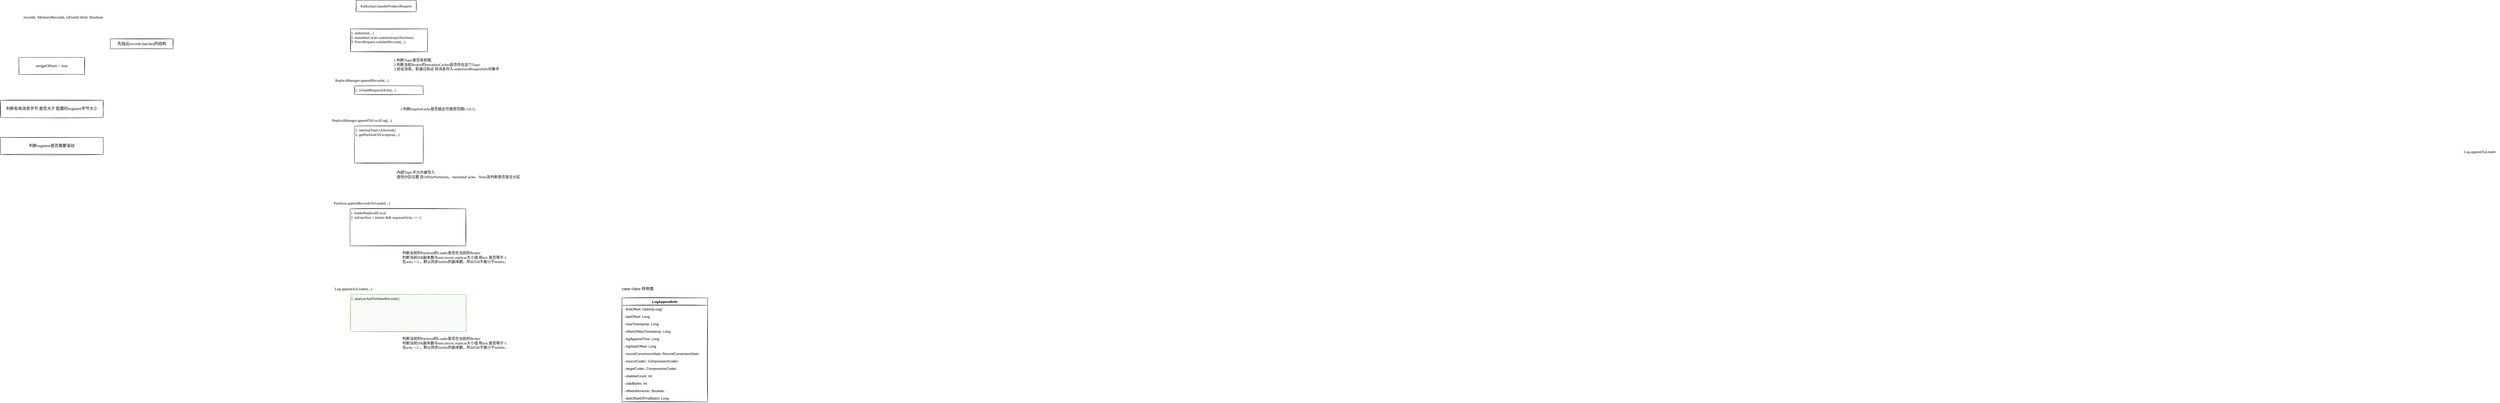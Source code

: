 <mxfile version="14.5.1" type="device" pages="4"><diagram id="dGysOVJsfsGhZXWvgAoo" name="消息写入"><mxGraphModel dx="2561" dy="632" grid="1" gridSize="10" guides="1" tooltips="1" connect="1" arrows="1" fold="1" page="0" pageScale="1" pageWidth="827" pageHeight="1169" math="0" shadow="0"><root><mxCell id="5xJdTUxu9O6is-2E-N6Q-0"/><mxCell id="5xJdTUxu9O6is-2E-N6Q-1" parent="5xJdTUxu9O6is-2E-N6Q-0"/><mxCell id="uYZhVWrihBlBz25XKFC--1" value="KafkaApis.handleProduceRequest" style="rounded=0;whiteSpace=wrap;html=1;fillColor=none;sketch=1;fontFamily=Comic Sans MS;fontSize=13;" parent="5xJdTUxu9O6is-2E-N6Q-1" vertex="1"><mxGeometry x="30" y="10" width="210" height="40" as="geometry"/></mxCell><mxCell id="uYZhVWrihBlBz25XKFC--3" value="1. authorize(...)&lt;br style=&quot;font-size: 13px;&quot;&gt;2. metadataCache.contains(topicPartition)&lt;br style=&quot;font-size: 13px;&quot;&gt;3. ProceRequest.validateRecords(...)" style="rounded=0;whiteSpace=wrap;html=1;fillColor=none;align=left;verticalAlign=top;sketch=1;fontFamily=Comic Sans MS;fontSize=13;" parent="5xJdTUxu9O6is-2E-N6Q-1" vertex="1"><mxGeometry x="10" y="110" width="270" height="80" as="geometry"/></mxCell><mxCell id="uYZhVWrihBlBz25XKFC--4" value="1.判断Topic是否有权限,&lt;br style=&quot;font-size: 13px&quot;&gt;2.判断当前Broker的metadataCaches是否存在这个Topic&lt;br style=&quot;font-size: 13px&quot;&gt;3.验证消息，若通过验证 将消息存入 authorizedRequestInfo对象中" style="text;html=1;align=left;verticalAlign=top;resizable=0;points=[];autosize=1;sketch=1;fontFamily=Comic Sans MS;fontSize=13;" parent="5xJdTUxu9O6is-2E-N6Q-1" vertex="1"><mxGeometry x="160" y="205" width="410" height="50" as="geometry"/></mxCell><mxCell id="uYZhVWrihBlBz25XKFC--5" value="1. isValidRequiredAcks(...)" style="rounded=0;whiteSpace=wrap;html=1;sketch=1;fillColor=none;align=left;fontFamily=Comic Sans MS;fontSize=13;verticalAlign=top;" parent="5xJdTUxu9O6is-2E-N6Q-1" vertex="1"><mxGeometry x="25" y="310" width="240" height="30" as="geometry"/></mxCell><mxCell id="uYZhVWrihBlBz25XKFC--6" value="ReplicaManager.appendRecords(...)" style="text;html=1;align=center;verticalAlign=middle;resizable=0;points=[];autosize=1;fontFamily=Comic Sans MS;fontSize=13;" parent="5xJdTUxu9O6is-2E-N6Q-1" vertex="1"><mxGeometry x="-60" y="280" width="220" height="20" as="geometry"/></mxCell><mxCell id="uYZhVWrihBlBz25XKFC--7" value="1.判断required.acks是否超出可接受范围(-1,0,1)" style="text;html=1;align=center;verticalAlign=middle;resizable=0;points=[];autosize=1;fontSize=13;fontFamily=Comic Sans MS;" parent="5xJdTUxu9O6is-2E-N6Q-1" vertex="1"><mxGeometry x="170" y="380" width="290" height="20" as="geometry"/></mxCell><mxCell id="uYZhVWrihBlBz25XKFC--8" value="1. internalTopicsAllowed()&lt;br&gt;2. getParitionOrException(...)" style="rounded=0;whiteSpace=wrap;html=1;sketch=1;fillColor=none;align=left;fontFamily=Comic Sans MS;fontSize=13;verticalAlign=top;" parent="5xJdTUxu9O6is-2E-N6Q-1" vertex="1"><mxGeometry x="25" y="450" width="240" height="130" as="geometry"/></mxCell><mxCell id="uYZhVWrihBlBz25XKFC--9" value="ReplicaManager.appendToLocalLog(...)" style="text;html=1;align=center;verticalAlign=middle;resizable=0;points=[];autosize=1;fontFamily=Comic Sans MS;fontSize=13;" parent="5xJdTUxu9O6is-2E-N6Q-1" vertex="1"><mxGeometry x="-70" y="420" width="240" height="20" as="geometry"/></mxCell><mxCell id="uYZhVWrihBlBz25XKFC--10" value="内部Topic不允许被写入&lt;br&gt;查找分区位置 在OfflinePartitions、metadataCache、None及判断是否是主分区" style="text;html=1;align=left;verticalAlign=middle;resizable=0;points=[];autosize=1;fontSize=13;fontFamily=Comic Sans MS;" parent="5xJdTUxu9O6is-2E-N6Q-1" vertex="1"><mxGeometry x="170" y="600" width="480" height="40" as="geometry"/></mxCell><mxCell id="uYZhVWrihBlBz25XKFC--11" value="1. leaderReplicaIfLocal&lt;br&gt;2. inSyncSize &amp;lt; minIsr &amp;amp;&amp;amp; requiredAcks == -1&amp;nbsp;" style="rounded=0;whiteSpace=wrap;html=1;sketch=1;fillColor=none;align=left;fontFamily=Comic Sans MS;fontSize=13;verticalAlign=top;" parent="5xJdTUxu9O6is-2E-N6Q-1" vertex="1"><mxGeometry x="9" y="740" width="405" height="130" as="geometry"/></mxCell><mxCell id="uYZhVWrihBlBz25XKFC--12" value="Partition.appendRecordsToLeader(...)" style="text;html=1;align=center;verticalAlign=middle;resizable=0;points=[];autosize=1;fontFamily=Comic Sans MS;fontSize=13;" parent="5xJdTUxu9O6is-2E-N6Q-1" vertex="1"><mxGeometry x="-70" y="710" width="240" height="20" as="geometry"/></mxCell><mxCell id="uYZhVWrihBlBz25XKFC--13" value="判断当前的Partition的Leader是否在当前的Broker&lt;br&gt;判断当前ISR副本数与min.insync.replicas大小值 和ack 是否等于-1&lt;br&gt;在acks =-1 ，默认同步minIsr的副本数，所以ISR不能小于minIsr。" style="text;html=1;align=left;verticalAlign=middle;resizable=0;points=[];autosize=1;fontSize=13;fontFamily=Comic Sans MS;" parent="5xJdTUxu9O6is-2E-N6Q-1" vertex="1"><mxGeometry x="190" y="885" width="410" height="50" as="geometry"/></mxCell><mxCell id="uYZhVWrihBlBz25XKFC--14" value="1. analyzeAndValidateRecords()" style="rounded=0;whiteSpace=wrap;html=1;sketch=1;fillColor=#d5e8d4;align=left;fontFamily=Comic Sans MS;fontSize=13;verticalAlign=top;strokeColor=#82b366;" parent="5xJdTUxu9O6is-2E-N6Q-1" vertex="1"><mxGeometry x="10" y="1040" width="405" height="130" as="geometry"/></mxCell><mxCell id="uYZhVWrihBlBz25XKFC--15" value="Log.appendAsLeader" style="text;html=1;align=center;verticalAlign=middle;resizable=0;points=[];autosize=1;fontFamily=Comic Sans MS;fontSize=13;" parent="5xJdTUxu9O6is-2E-N6Q-1" vertex="1"><mxGeometry x="7390" y="530" width="140" height="20" as="geometry"/></mxCell><mxCell id="uYZhVWrihBlBz25XKFC--16" value="判断当前的Partition的Leader是否在当前的Broker&lt;br&gt;判断当前ISR副本数与min.insync.replicas大小值 和ack 是否等于-1&lt;br&gt;在acks =-1 ，默认同步minIsr的副本数，所以ISR不能小于minIsr。" style="text;html=1;align=left;verticalAlign=middle;resizable=0;points=[];autosize=1;fontSize=13;fontFamily=Comic Sans MS;" parent="5xJdTUxu9O6is-2E-N6Q-1" vertex="1"><mxGeometry x="190" y="1185" width="410" height="50" as="geometry"/></mxCell><mxCell id="FOfzndHOW3hZ8TmTu7iD-0" value="Log.appendAsLeader(...)" style="text;html=1;align=center;verticalAlign=middle;resizable=0;points=[];autosize=1;fontSize=13;fontFamily=Comic Sans MS;" parent="5xJdTUxu9O6is-2E-N6Q-1" vertex="1"><mxGeometry x="-60" y="1010" width="160" height="20" as="geometry"/></mxCell><mxCell id="1dwHDY_nyFCVKobiK2SX-0" value="LogAppendInfo" style="swimlane;fontStyle=1;align=center;verticalAlign=top;childLayout=stackLayout;horizontal=1;startSize=26;horizontalStack=0;resizeParent=1;resizeParentMax=0;resizeLast=0;collapsible=1;marginBottom=0;sketch=1;" parent="5xJdTUxu9O6is-2E-N6Q-1" vertex="1"><mxGeometry x="960" y="1052" width="300" height="364" as="geometry"/></mxCell><mxCell id="1dwHDY_nyFCVKobiK2SX-1" value="- firstOffset: Option[Long] " style="text;strokeColor=none;fillColor=none;align=left;verticalAlign=top;spacingLeft=4;spacingRight=4;overflow=hidden;rotatable=0;points=[[0,0.5],[1,0.5]];portConstraint=eastwest;sketch=1;" parent="1dwHDY_nyFCVKobiK2SX-0" vertex="1"><mxGeometry y="26" width="300" height="26" as="geometry"/></mxCell><mxCell id="1dwHDY_nyFCVKobiK2SX-3" value="- lastOffset: Long" style="text;strokeColor=none;fillColor=none;align=left;verticalAlign=top;spacingLeft=4;spacingRight=4;overflow=hidden;rotatable=0;points=[[0,0.5],[1,0.5]];portConstraint=eastwest;sketch=1;" parent="1dwHDY_nyFCVKobiK2SX-0" vertex="1"><mxGeometry y="52" width="300" height="26" as="geometry"/></mxCell><mxCell id="1dwHDY_nyFCVKobiK2SX-5" value="- maxTimestamp: Long&#10;" style="text;strokeColor=none;fillColor=none;align=left;verticalAlign=top;spacingLeft=4;spacingRight=4;overflow=hidden;rotatable=0;points=[[0,0.5],[1,0.5]];portConstraint=eastwest;sketch=1;" parent="1dwHDY_nyFCVKobiK2SX-0" vertex="1"><mxGeometry y="78" width="300" height="26" as="geometry"/></mxCell><mxCell id="1dwHDY_nyFCVKobiK2SX-6" value="- offsetOfMaxTimestamp: Long" style="text;strokeColor=none;fillColor=none;align=left;verticalAlign=top;spacingLeft=4;spacingRight=4;overflow=hidden;rotatable=0;points=[[0,0.5],[1,0.5]];portConstraint=eastwest;sketch=1;" parent="1dwHDY_nyFCVKobiK2SX-0" vertex="1"><mxGeometry y="104" width="300" height="26" as="geometry"/></mxCell><mxCell id="1dwHDY_nyFCVKobiK2SX-7" value="- logAppendTime: Long" style="text;strokeColor=none;fillColor=none;align=left;verticalAlign=top;spacingLeft=4;spacingRight=4;overflow=hidden;rotatable=0;points=[[0,0.5],[1,0.5]];portConstraint=eastwest;sketch=1;" parent="1dwHDY_nyFCVKobiK2SX-0" vertex="1"><mxGeometry y="130" width="300" height="26" as="geometry"/></mxCell><mxCell id="1dwHDY_nyFCVKobiK2SX-8" value="- logStartOffset: Long" style="text;strokeColor=none;fillColor=none;align=left;verticalAlign=top;spacingLeft=4;spacingRight=4;overflow=hidden;rotatable=0;points=[[0,0.5],[1,0.5]];portConstraint=eastwest;sketch=1;" parent="1dwHDY_nyFCVKobiK2SX-0" vertex="1"><mxGeometry y="156" width="300" height="26" as="geometry"/></mxCell><mxCell id="1dwHDY_nyFCVKobiK2SX-9" value="- recordConversionStats: RecordConversionStats" style="text;strokeColor=none;fillColor=none;align=left;verticalAlign=top;spacingLeft=4;spacingRight=4;overflow=hidden;rotatable=0;points=[[0,0.5],[1,0.5]];portConstraint=eastwest;sketch=1;" parent="1dwHDY_nyFCVKobiK2SX-0" vertex="1"><mxGeometry y="182" width="300" height="26" as="geometry"/></mxCell><mxCell id="1dwHDY_nyFCVKobiK2SX-10" value="- sourceCodec: CompressionCodec" style="text;strokeColor=none;fillColor=none;align=left;verticalAlign=top;spacingLeft=4;spacingRight=4;overflow=hidden;rotatable=0;points=[[0,0.5],[1,0.5]];portConstraint=eastwest;sketch=1;" parent="1dwHDY_nyFCVKobiK2SX-0" vertex="1"><mxGeometry y="208" width="300" height="26" as="geometry"/></mxCell><mxCell id="1dwHDY_nyFCVKobiK2SX-11" value="- targetCodec: CompressionCodec" style="text;strokeColor=none;fillColor=none;align=left;verticalAlign=top;spacingLeft=4;spacingRight=4;overflow=hidden;rotatable=0;points=[[0,0.5],[1,0.5]];portConstraint=eastwest;sketch=1;" parent="1dwHDY_nyFCVKobiK2SX-0" vertex="1"><mxGeometry y="234" width="300" height="26" as="geometry"/></mxCell><mxCell id="1dwHDY_nyFCVKobiK2SX-12" value="- shallowCount: Int" style="text;strokeColor=none;fillColor=none;align=left;verticalAlign=top;spacingLeft=4;spacingRight=4;overflow=hidden;rotatable=0;points=[[0,0.5],[1,0.5]];portConstraint=eastwest;sketch=1;" parent="1dwHDY_nyFCVKobiK2SX-0" vertex="1"><mxGeometry y="260" width="300" height="26" as="geometry"/></mxCell><mxCell id="1dwHDY_nyFCVKobiK2SX-13" value="- validBytes: Int" style="text;strokeColor=none;fillColor=none;align=left;verticalAlign=top;spacingLeft=4;spacingRight=4;overflow=hidden;rotatable=0;points=[[0,0.5],[1,0.5]];portConstraint=eastwest;sketch=1;" parent="1dwHDY_nyFCVKobiK2SX-0" vertex="1"><mxGeometry y="286" width="300" height="26" as="geometry"/></mxCell><mxCell id="1dwHDY_nyFCVKobiK2SX-14" value="- offsetsMontonic: Boolean" style="text;strokeColor=none;fillColor=none;align=left;verticalAlign=top;spacingLeft=4;spacingRight=4;overflow=hidden;rotatable=0;points=[[0,0.5],[1,0.5]];portConstraint=eastwest;sketch=1;" parent="1dwHDY_nyFCVKobiK2SX-0" vertex="1"><mxGeometry y="312" width="300" height="26" as="geometry"/></mxCell><mxCell id="1dwHDY_nyFCVKobiK2SX-15" value="- lastOffsetOfFirstBatch: Long&#10;" style="text;strokeColor=none;fillColor=none;align=left;verticalAlign=top;spacingLeft=4;spacingRight=4;overflow=hidden;rotatable=0;points=[[0,0.5],[1,0.5]];portConstraint=eastwest;sketch=1;" parent="1dwHDY_nyFCVKobiK2SX-0" vertex="1"><mxGeometry y="338" width="300" height="26" as="geometry"/></mxCell><mxCell id="1dwHDY_nyFCVKobiK2SX-4" value="case class 样例类" style="text;html=1;align=center;verticalAlign=middle;resizable=0;points=[];autosize=1;sketch=1;fontSize=14;" parent="5xJdTUxu9O6is-2E-N6Q-1" vertex="1"><mxGeometry x="950" y="1010" width="130" height="20" as="geometry"/></mxCell><mxCell id="CU2N3CjhPg7VzeMrfA3_-1" value="records: MemoryRecords, isFromClient: Boolean" style="text;html=1;strokeColor=none;fillColor=none;align=center;verticalAlign=middle;whiteSpace=wrap;rounded=0;sketch=1;fontFamily=Comic Sans MS;fontSize=14;" parent="5xJdTUxu9O6is-2E-N6Q-1" vertex="1"><mxGeometry x="-1170" y="60" width="350" height="20" as="geometry"/></mxCell><mxCell id="CU2N3CjhPg7VzeMrfA3_-3" value="先指出records.batches的结构" style="whiteSpace=wrap;html=1;sketch=1;fillColor=none;fontFamily=Comic Sans MS;fontSize=14;" parent="5xJdTUxu9O6is-2E-N6Q-1" vertex="1"><mxGeometry x="-830" y="145" width="220" height="35" as="geometry"/></mxCell><mxCell id="91KOBo7qj4vOoRADUm2o-0" value="assignOffsets = true" style="rounded=0;whiteSpace=wrap;html=1;sketch=1;fillColor=none;fontFamily=Comic Sans MS;fontSize=14;" parent="5xJdTUxu9O6is-2E-N6Q-1" vertex="1"><mxGeometry x="-1150" y="210" width="230" height="60" as="geometry"/></mxCell><mxCell id="ZhAFQhpW-U38cvtBr8jV-0" value="判断有效消息字节 是否大于 配置的segment字节大小" style="rounded=0;whiteSpace=wrap;html=1;sketch=1;fillColor=none;fontFamily=Comic Sans MS;fontSize=14;" vertex="1" parent="5xJdTUxu9O6is-2E-N6Q-1"><mxGeometry x="-1215" y="360" width="360" height="60" as="geometry"/></mxCell><mxCell id="ZhAFQhpW-U38cvtBr8jV-1" value="判断segment是否需要滚动" style="rounded=0;whiteSpace=wrap;html=1;sketch=1;fillColor=none;fontFamily=Comic Sans MS;fontSize=14;" vertex="1" parent="5xJdTUxu9O6is-2E-N6Q-1"><mxGeometry x="-1215" y="490" width="360" height="60" as="geometry"/></mxCell></root></mxGraphModel></diagram><diagram id="kD4Ln86rXSXBf1_5hryA" name="数据丢失情况"><mxGraphModel dx="1361" dy="1032" grid="1" gridSize="10" guides="1" tooltips="1" connect="1" arrows="1" fold="1" page="0" pageScale="1" pageWidth="827" pageHeight="1169" math="0" shadow="0"><root><mxCell id="RpsfC9vUJPd8xr_bz4OY-0"/><mxCell id="RpsfC9vUJPd8xr_bz4OY-1" parent="RpsfC9vUJPd8xr_bz4OY-0"/><mxCell id="RpsfC9vUJPd8xr_bz4OY-2" value="在没有引入leader epoch之前的Kafka 可能出现的数据丢失情况" style="text;html=1;strokeColor=none;fillColor=none;align=center;verticalAlign=middle;whiteSpace=wrap;rounded=0;sketch=1;fontFamily=Comic Sans MS;fontSize=15;fontStyle=1" parent="RpsfC9vUJPd8xr_bz4OY-1" vertex="1"><mxGeometry x="-60" y="-50" width="470" height="50" as="geometry"/></mxCell><mxCell id="RpsfC9vUJPd8xr_bz4OY-3" value="案例一" style="text;html=1;strokeColor=none;fillColor=none;align=center;verticalAlign=middle;whiteSpace=wrap;rounded=0;sketch=1;fontFamily=Comic Sans MS;fontSize=15;fontStyle=1" parent="RpsfC9vUJPd8xr_bz4OY-1" vertex="1"><mxGeometry x="-50" y="20" width="100" height="20" as="geometry"/></mxCell><mxCell id="RpsfC9vUJPd8xr_bz4OY-4" value="0&amp;nbsp; &amp;nbsp; &amp;nbsp; &amp;nbsp; &amp;nbsp; m1" style="rounded=0;whiteSpace=wrap;html=1;sketch=1;fillColor=none;fontFamily=Comic Sans MS;fontSize=15;align=left;" parent="RpsfC9vUJPd8xr_bz4OY-1" vertex="1"><mxGeometry x="130" y="50" width="135" height="30" as="geometry"/></mxCell><mxCell id="RpsfC9vUJPd8xr_bz4OY-5" value="" style="rounded=0;whiteSpace=wrap;html=1;sketch=1;fillColor=none;fontFamily=Comic Sans MS;fontSize=15;align=left;" parent="RpsfC9vUJPd8xr_bz4OY-1" vertex="1"><mxGeometry x="130" y="80" width="135" height="30" as="geometry"/></mxCell><mxCell id="RpsfC9vUJPd8xr_bz4OY-6" value="" style="rounded=0;whiteSpace=wrap;html=1;sketch=1;fillColor=none;fontFamily=Comic Sans MS;fontSize=15;align=left;" parent="RpsfC9vUJPd8xr_bz4OY-1" vertex="1"><mxGeometry x="130" y="110" width="135" height="30" as="geometry"/></mxCell><mxCell id="RpsfC9vUJPd8xr_bz4OY-7" value="0&amp;nbsp; &amp;nbsp; &amp;nbsp; &amp;nbsp; &amp;nbsp; m1" style="rounded=0;whiteSpace=wrap;html=1;sketch=1;fillColor=none;fontFamily=Comic Sans MS;fontSize=15;align=left;" parent="RpsfC9vUJPd8xr_bz4OY-1" vertex="1"><mxGeometry x="400" y="50" width="135" height="30" as="geometry"/></mxCell><mxCell id="RpsfC9vUJPd8xr_bz4OY-8" value="" style="rounded=0;whiteSpace=wrap;html=1;sketch=1;fillColor=none;fontFamily=Comic Sans MS;fontSize=15;align=left;" parent="RpsfC9vUJPd8xr_bz4OY-1" vertex="1"><mxGeometry x="400" y="80" width="135" height="30" as="geometry"/></mxCell><mxCell id="RpsfC9vUJPd8xr_bz4OY-9" value="" style="rounded=0;whiteSpace=wrap;html=1;sketch=1;fillColor=none;fontFamily=Comic Sans MS;fontSize=15;align=left;" parent="RpsfC9vUJPd8xr_bz4OY-1" vertex="1"><mxGeometry x="400" y="110" width="135" height="30" as="geometry"/></mxCell><mxCell id="RpsfC9vUJPd8xr_bz4OY-10" value="Replica A" style="text;html=1;align=center;verticalAlign=middle;resizable=0;points=[];autosize=1;fontSize=15;fontFamily=Comic Sans MS;" parent="RpsfC9vUJPd8xr_bz4OY-1" vertex="1"><mxGeometry x="160" y="20" width="80" height="20" as="geometry"/></mxCell><mxCell id="RpsfC9vUJPd8xr_bz4OY-11" value="Replica B" style="text;html=1;align=center;verticalAlign=middle;resizable=0;points=[];autosize=1;fontSize=15;fontFamily=Comic Sans MS;" parent="RpsfC9vUJPd8xr_bz4OY-1" vertex="1"><mxGeometry x="427.5" y="20" width="80" height="20" as="geometry"/></mxCell><mxCell id="RpsfC9vUJPd8xr_bz4OY-12" value="" style="endArrow=classic;html=1;fontFamily=Comic Sans MS;fontSize=15;" parent="RpsfC9vUJPd8xr_bz4OY-1" edge="1"><mxGeometry width="50" height="50" relative="1" as="geometry"><mxPoint x="90" y="80" as="sourcePoint"/><mxPoint x="120" y="80" as="targetPoint"/></mxGeometry></mxCell><mxCell id="RpsfC9vUJPd8xr_bz4OY-13" value="HW" style="text;html=1;align=center;verticalAlign=middle;resizable=0;points=[];autosize=1;fontSize=15;fontFamily=Comic Sans MS;" parent="RpsfC9vUJPd8xr_bz4OY-1" vertex="1"><mxGeometry x="80" y="55" width="40" height="20" as="geometry"/></mxCell><mxCell id="RpsfC9vUJPd8xr_bz4OY-15" value="" style="endArrow=classic;html=1;fontFamily=Comic Sans MS;fontSize=15;" parent="RpsfC9vUJPd8xr_bz4OY-1" edge="1"><mxGeometry width="50" height="50" relative="1" as="geometry"><mxPoint x="360" y="80" as="sourcePoint"/><mxPoint x="390" y="80" as="targetPoint"/></mxGeometry></mxCell><mxCell id="RpsfC9vUJPd8xr_bz4OY-16" value="HW" style="text;html=1;align=center;verticalAlign=middle;resizable=0;points=[];autosize=1;fontSize=15;fontFamily=Comic Sans MS;" parent="RpsfC9vUJPd8xr_bz4OY-1" vertex="1"><mxGeometry x="350" y="55" width="40" height="20" as="geometry"/></mxCell><mxCell id="RpsfC9vUJPd8xr_bz4OY-18" value="Leader" style="text;html=1;align=center;verticalAlign=middle;resizable=0;points=[];autosize=1;fontSize=15;fontFamily=Comic Sans MS;" parent="RpsfC9vUJPd8xr_bz4OY-1" vertex="1"><mxGeometry x="520" y="10" width="60" height="20" as="geometry"/></mxCell><mxCell id="RpsfC9vUJPd8xr_bz4OY-19" value="Follower" style="text;html=1;align=center;verticalAlign=middle;resizable=0;points=[];autosize=1;fontSize=15;fontFamily=Comic Sans MS;" parent="RpsfC9vUJPd8xr_bz4OY-1" vertex="1"><mxGeometry x="250" y="10" width="70" height="20" as="geometry"/></mxCell><mxCell id="RpsfC9vUJPd8xr_bz4OY-20" value="" style="shape=flexArrow;endArrow=classic;html=1;fontFamily=Comic Sans MS;fontSize=15;fillColor=#cce5ff;strokeColor=#36393d;" parent="RpsfC9vUJPd8xr_bz4OY-1" edge="1"><mxGeometry width="50" height="50" relative="1" as="geometry"><mxPoint x="320" y="220" as="sourcePoint"/><mxPoint x="320" y="290" as="targetPoint"/></mxGeometry></mxCell><mxCell id="RpsfC9vUJPd8xr_bz4OY-22" value="m:message" style="text;html=1;align=center;verticalAlign=middle;resizable=0;points=[];autosize=1;fontSize=15;fontFamily=Comic Sans MS;" parent="RpsfC9vUJPd8xr_bz4OY-1" vertex="1"><mxGeometry x="422.5" y="-35" width="90" height="20" as="geometry"/></mxCell><mxCell id="RpsfC9vUJPd8xr_bz4OY-27" value="初始化： Replica A是Follower ，Replica B是Leader，两个副本都有m1消息且 HW:0,LEO:0" style="text;html=1;align=center;verticalAlign=middle;resizable=0;points=[];autosize=1;fontSize=15;fontFamily=Comic Sans MS;fillColor=#ffffff;" parent="RpsfC9vUJPd8xr_bz4OY-1" vertex="1"><mxGeometry x="-50" y="150" width="630" height="20" as="geometry"/></mxCell><mxCell id="RpsfC9vUJPd8xr_bz4OY-28" value="0&amp;nbsp; &amp;nbsp; &amp;nbsp; &amp;nbsp; &amp;nbsp; m1" style="rounded=0;whiteSpace=wrap;html=1;sketch=1;fillColor=none;fontFamily=Comic Sans MS;fontSize=15;align=left;" parent="RpsfC9vUJPd8xr_bz4OY-1" vertex="1"><mxGeometry x="140" y="330" width="135" height="30" as="geometry"/></mxCell><mxCell id="RpsfC9vUJPd8xr_bz4OY-29" value="1&amp;nbsp; &amp;nbsp; &amp;nbsp; &amp;nbsp; &amp;nbsp; m2" style="rounded=0;whiteSpace=wrap;html=1;sketch=1;fillColor=#ffe6cc;fontFamily=Comic Sans MS;fontSize=15;align=left;strokeColor=#d79b00;" parent="RpsfC9vUJPd8xr_bz4OY-1" vertex="1"><mxGeometry x="140" y="360" width="135" height="30" as="geometry"/></mxCell><mxCell id="RpsfC9vUJPd8xr_bz4OY-30" value="" style="rounded=0;whiteSpace=wrap;html=1;sketch=1;fillColor=none;fontFamily=Comic Sans MS;fontSize=15;align=left;" parent="RpsfC9vUJPd8xr_bz4OY-1" vertex="1"><mxGeometry x="140" y="390" width="135" height="30" as="geometry"/></mxCell><mxCell id="RpsfC9vUJPd8xr_bz4OY-31" value="0&amp;nbsp; &amp;nbsp; &amp;nbsp; &amp;nbsp; &amp;nbsp; m1" style="rounded=0;whiteSpace=wrap;html=1;sketch=1;fillColor=none;fontFamily=Comic Sans MS;fontSize=15;align=left;" parent="RpsfC9vUJPd8xr_bz4OY-1" vertex="1"><mxGeometry x="410" y="330" width="135" height="30" as="geometry"/></mxCell><mxCell id="RpsfC9vUJPd8xr_bz4OY-32" value="1&amp;nbsp; &amp;nbsp; &amp;nbsp; &amp;nbsp; &amp;nbsp; m2" style="rounded=0;whiteSpace=wrap;html=1;sketch=1;fillColor=none;fontFamily=Comic Sans MS;fontSize=15;align=left;" parent="RpsfC9vUJPd8xr_bz4OY-1" vertex="1"><mxGeometry x="410" y="360" width="135" height="30" as="geometry"/></mxCell><mxCell id="RpsfC9vUJPd8xr_bz4OY-33" value="" style="rounded=0;whiteSpace=wrap;html=1;sketch=1;fillColor=none;fontFamily=Comic Sans MS;fontSize=15;align=left;" parent="RpsfC9vUJPd8xr_bz4OY-1" vertex="1"><mxGeometry x="410" y="390" width="135" height="30" as="geometry"/></mxCell><mxCell id="RpsfC9vUJPd8xr_bz4OY-34" value="Replica A" style="text;html=1;align=center;verticalAlign=middle;resizable=0;points=[];autosize=1;fontSize=15;fontFamily=Comic Sans MS;" parent="RpsfC9vUJPd8xr_bz4OY-1" vertex="1"><mxGeometry x="170" y="300" width="80" height="20" as="geometry"/></mxCell><mxCell id="RpsfC9vUJPd8xr_bz4OY-35" value="Replica B" style="text;html=1;align=center;verticalAlign=middle;resizable=0;points=[];autosize=1;fontSize=15;fontFamily=Comic Sans MS;" parent="RpsfC9vUJPd8xr_bz4OY-1" vertex="1"><mxGeometry x="437.5" y="300" width="80" height="20" as="geometry"/></mxCell><mxCell id="RpsfC9vUJPd8xr_bz4OY-36" value="" style="endArrow=classic;html=1;fontFamily=Comic Sans MS;fontSize=15;" parent="RpsfC9vUJPd8xr_bz4OY-1" edge="1"><mxGeometry width="50" height="50" relative="1" as="geometry"><mxPoint x="100" y="360" as="sourcePoint"/><mxPoint x="130" y="360" as="targetPoint"/></mxGeometry></mxCell><mxCell id="RpsfC9vUJPd8xr_bz4OY-37" value="HW" style="text;html=1;align=center;verticalAlign=middle;resizable=0;points=[];autosize=1;fontSize=15;fontFamily=Comic Sans MS;" parent="RpsfC9vUJPd8xr_bz4OY-1" vertex="1"><mxGeometry x="90" y="335" width="40" height="20" as="geometry"/></mxCell><mxCell id="RpsfC9vUJPd8xr_bz4OY-38" value="" style="endArrow=classic;html=1;fontFamily=Comic Sans MS;fontSize=15;" parent="RpsfC9vUJPd8xr_bz4OY-1" edge="1"><mxGeometry width="50" height="50" relative="1" as="geometry"><mxPoint x="600" y="360" as="sourcePoint"/><mxPoint x="560" y="360" as="targetPoint"/></mxGeometry></mxCell><mxCell id="RpsfC9vUJPd8xr_bz4OY-39" value="HW" style="text;html=1;align=center;verticalAlign=middle;resizable=0;points=[];autosize=1;fontSize=15;fontFamily=Comic Sans MS;" parent="RpsfC9vUJPd8xr_bz4OY-1" vertex="1"><mxGeometry x="570" y="335" width="40" height="20" as="geometry"/></mxCell><mxCell id="RpsfC9vUJPd8xr_bz4OY-40" value="" style="shape=flexArrow;endArrow=classic;html=1;fontFamily=Comic Sans MS;fontSize=15;" parent="RpsfC9vUJPd8xr_bz4OY-1" edge="1"><mxGeometry width="50" height="50" relative="1" as="geometry"><mxPoint x="650" y="250" as="sourcePoint"/><mxPoint x="560" y="300" as="targetPoint"/></mxGeometry></mxCell><mxCell id="RpsfC9vUJPd8xr_bz4OY-42" value="@1&amp;nbsp; 同步m2" style="text;html=1;align=left;verticalAlign=middle;resizable=0;points=[];autosize=1;fontSize=12;fontFamily=Comic Sans MS;" parent="RpsfC9vUJPd8xr_bz4OY-1" vertex="1"><mxGeometry x="300" y="360" width="80" height="20" as="geometry"/></mxCell><mxCell id="RpsfC9vUJPd8xr_bz4OY-44" value="m2消息写入" style="text;html=1;align=center;verticalAlign=middle;resizable=0;points=[];autosize=1;fontSize=15;fontFamily=Comic Sans MS;" parent="RpsfC9vUJPd8xr_bz4OY-1" vertex="1"><mxGeometry x="660" y="230" width="100" height="20" as="geometry"/></mxCell><mxCell id="RpsfC9vUJPd8xr_bz4OY-46" value="HW:1&lt;br&gt;&lt;div&gt;&lt;span&gt;LEO:1&lt;/span&gt;&lt;/div&gt;" style="text;html=1;align=left;verticalAlign=middle;resizable=0;points=[];autosize=1;fontSize=15;fontFamily=Comic Sans MS;" parent="RpsfC9vUJPd8xr_bz4OY-1" vertex="1"><mxGeometry y="80" width="60" height="40" as="geometry"/></mxCell><mxCell id="RpsfC9vUJPd8xr_bz4OY-47" value="HW:1&lt;br&gt;LEO:1" style="text;html=1;align=left;verticalAlign=middle;resizable=0;points=[];autosize=1;fontSize=15;fontFamily=Comic Sans MS;" parent="RpsfC9vUJPd8xr_bz4OY-1" vertex="1"><mxGeometry x="580" y="80" width="60" height="40" as="geometry"/></mxCell><mxCell id="RpsfC9vUJPd8xr_bz4OY-48" value="Replica A 同步Replica B的m2消息过程： &lt;br&gt;@1 同步m2消息到 Replica A，&lt;br&gt;@2 Replica A在发起新一轮的 FetchRequest/FetchResponse 才能更新自身的HW为1&lt;br&gt;&lt;br&gt;Replica B在接受到A新一轮的请求后将HW更新为1" style="text;html=1;align=left;verticalAlign=middle;resizable=0;points=[];autosize=1;fontSize=15;fontFamily=Comic Sans MS;fillColor=#ffffff;" parent="RpsfC9vUJPd8xr_bz4OY-1" vertex="1"><mxGeometry x="-5" y="440" width="590" height="90" as="geometry"/></mxCell><mxCell id="1rICYPrFxVbnCFItKZ7E-3" value="" style="endArrow=classic;startArrow=classic;html=1;fontFamily=Comic Sans MS;fontSize=11;" parent="RpsfC9vUJPd8xr_bz4OY-1" edge="1"><mxGeometry width="50" height="50" relative="1" as="geometry"><mxPoint x="290" y="380" as="sourcePoint"/><mxPoint x="400" y="380" as="targetPoint"/></mxGeometry></mxCell><mxCell id="1rICYPrFxVbnCFItKZ7E-4" value="" style="endArrow=classic;startArrow=classic;html=1;fontFamily=Comic Sans MS;fontSize=11;" parent="RpsfC9vUJPd8xr_bz4OY-1" edge="1"><mxGeometry width="50" height="50" relative="1" as="geometry"><mxPoint x="290" y="400" as="sourcePoint"/><mxPoint x="400" y="400" as="targetPoint"/></mxGeometry></mxCell><mxCell id="1rICYPrFxVbnCFItKZ7E-5" value="@2&amp;nbsp; 更新HW" style="text;html=1;align=left;verticalAlign=middle;resizable=0;points=[];autosize=1;fontSize=12;fontFamily=Comic Sans MS;" parent="RpsfC9vUJPd8xr_bz4OY-1" vertex="1"><mxGeometry x="300" y="380" width="90" height="20" as="geometry"/></mxCell><mxCell id="1rICYPrFxVbnCFItKZ7E-10" value="0&amp;nbsp; &amp;nbsp; &amp;nbsp; &amp;nbsp; &amp;nbsp; m1" style="rounded=0;whiteSpace=wrap;html=1;sketch=1;fillColor=none;fontFamily=Comic Sans MS;fontSize=15;align=left;" parent="RpsfC9vUJPd8xr_bz4OY-1" vertex="1"><mxGeometry x="130" y="680" width="135" height="30" as="geometry"/></mxCell><mxCell id="1rICYPrFxVbnCFItKZ7E-11" value="1&amp;nbsp; &amp;nbsp; &amp;nbsp; &amp;nbsp; &amp;nbsp; m2" style="rounded=0;whiteSpace=wrap;html=1;sketch=1;fillColor=#ffe6cc;fontFamily=Comic Sans MS;fontSize=15;align=left;strokeColor=#d79b00;" parent="RpsfC9vUJPd8xr_bz4OY-1" vertex="1"><mxGeometry x="130" y="710" width="135" height="30" as="geometry"/></mxCell><mxCell id="1rICYPrFxVbnCFItKZ7E-12" value="" style="rounded=0;whiteSpace=wrap;html=1;sketch=1;fillColor=none;fontFamily=Comic Sans MS;fontSize=15;align=left;" parent="RpsfC9vUJPd8xr_bz4OY-1" vertex="1"><mxGeometry x="130" y="740" width="135" height="30" as="geometry"/></mxCell><mxCell id="1rICYPrFxVbnCFItKZ7E-13" value="0&amp;nbsp; &amp;nbsp; &amp;nbsp; &amp;nbsp; &amp;nbsp; m1" style="rounded=0;whiteSpace=wrap;html=1;sketch=1;fillColor=none;fontFamily=Comic Sans MS;fontSize=15;align=left;" parent="RpsfC9vUJPd8xr_bz4OY-1" vertex="1"><mxGeometry x="400" y="680" width="135" height="30" as="geometry"/></mxCell><mxCell id="1rICYPrFxVbnCFItKZ7E-14" value="1&amp;nbsp; &amp;nbsp; &amp;nbsp; &amp;nbsp; &amp;nbsp; m2" style="rounded=0;whiteSpace=wrap;html=1;sketch=1;fillColor=none;fontFamily=Comic Sans MS;fontSize=15;align=left;" parent="RpsfC9vUJPd8xr_bz4OY-1" vertex="1"><mxGeometry x="400" y="710" width="135" height="30" as="geometry"/></mxCell><mxCell id="1rICYPrFxVbnCFItKZ7E-15" value="" style="rounded=0;whiteSpace=wrap;html=1;sketch=1;fillColor=none;fontFamily=Comic Sans MS;fontSize=15;align=left;" parent="RpsfC9vUJPd8xr_bz4OY-1" vertex="1"><mxGeometry x="400" y="740" width="135" height="30" as="geometry"/></mxCell><mxCell id="1rICYPrFxVbnCFItKZ7E-16" value="Replica A" style="text;html=1;align=center;verticalAlign=middle;resizable=0;points=[];autosize=1;fontSize=15;fontFamily=Comic Sans MS;" parent="RpsfC9vUJPd8xr_bz4OY-1" vertex="1"><mxGeometry x="160" y="650" width="80" height="20" as="geometry"/></mxCell><mxCell id="1rICYPrFxVbnCFItKZ7E-17" value="Replica B" style="text;html=1;align=center;verticalAlign=middle;resizable=0;points=[];autosize=1;fontSize=15;fontFamily=Comic Sans MS;" parent="RpsfC9vUJPd8xr_bz4OY-1" vertex="1"><mxGeometry x="427.5" y="650" width="80" height="20" as="geometry"/></mxCell><mxCell id="1rICYPrFxVbnCFItKZ7E-18" value="" style="endArrow=classic;html=1;fontFamily=Comic Sans MS;fontSize=15;" parent="RpsfC9vUJPd8xr_bz4OY-1" edge="1"><mxGeometry width="50" height="50" relative="1" as="geometry"><mxPoint x="90" y="710" as="sourcePoint"/><mxPoint x="120" y="710" as="targetPoint"/></mxGeometry></mxCell><mxCell id="1rICYPrFxVbnCFItKZ7E-19" value="HW" style="text;html=1;align=center;verticalAlign=middle;resizable=0;points=[];autosize=1;fontSize=15;fontFamily=Comic Sans MS;" parent="RpsfC9vUJPd8xr_bz4OY-1" vertex="1"><mxGeometry x="80" y="685" width="40" height="20" as="geometry"/></mxCell><mxCell id="1rICYPrFxVbnCFItKZ7E-23" value="@1&amp;nbsp; 同步m2" style="text;html=1;align=left;verticalAlign=middle;resizable=0;points=[];autosize=1;fontSize=12;fontFamily=Comic Sans MS;" parent="RpsfC9vUJPd8xr_bz4OY-1" vertex="1"><mxGeometry x="290" y="710" width="80" height="20" as="geometry"/></mxCell><mxCell id="1rICYPrFxVbnCFItKZ7E-25" value="突然宕机了，那么A在重启之后，根据之前HW的位置(这个值会存入本地的复制点文件 replication-offset-checkpoint)&lt;br&gt;虽然m2 写入了但是 HW还是0&lt;br&gt;所以A在重启之后会根据本地的HW=0，对日志进行截断，这样m2 这条消息就会删除" style="text;html=1;align=left;verticalAlign=middle;resizable=0;points=[];autosize=1;fontSize=15;fontFamily=Comic Sans MS;fillColor=#ffffff;" parent="RpsfC9vUJPd8xr_bz4OY-1" vertex="1"><mxGeometry x="-20" y="800" width="800" height="60" as="geometry"/></mxCell><mxCell id="1rICYPrFxVbnCFItKZ7E-26" value="" style="endArrow=classic;startArrow=classic;html=1;fontFamily=Comic Sans MS;fontSize=11;" parent="RpsfC9vUJPd8xr_bz4OY-1" edge="1"><mxGeometry width="50" height="50" relative="1" as="geometry"><mxPoint x="280" y="730" as="sourcePoint"/><mxPoint x="390" y="730" as="targetPoint"/></mxGeometry></mxCell><mxCell id="1rICYPrFxVbnCFItKZ7E-27" value="" style="endArrow=classic;startArrow=classic;html=1;fontFamily=Comic Sans MS;fontSize=11;" parent="RpsfC9vUJPd8xr_bz4OY-1" edge="1"><mxGeometry width="50" height="50" relative="1" as="geometry"><mxPoint x="280" y="750" as="sourcePoint"/><mxPoint x="390" y="750" as="targetPoint"/></mxGeometry></mxCell><mxCell id="1rICYPrFxVbnCFItKZ7E-28" value="@2&amp;nbsp; 更新HW" style="text;html=1;align=left;verticalAlign=middle;resizable=0;points=[];autosize=1;fontSize=12;fontFamily=Comic Sans MS;" parent="RpsfC9vUJPd8xr_bz4OY-1" vertex="1"><mxGeometry x="290" y="730" width="90" height="20" as="geometry"/></mxCell><mxCell id="1rICYPrFxVbnCFItKZ7E-29" value="" style="shape=flexArrow;endArrow=classic;html=1;fontFamily=Comic Sans MS;fontSize=12;fillColor=#cce5ff;strokeColor=#36393d;" parent="RpsfC9vUJPd8xr_bz4OY-1" edge="1"><mxGeometry width="50" height="50" relative="1" as="geometry"><mxPoint x="320" y="550" as="sourcePoint"/><mxPoint x="320" y="620" as="targetPoint"/></mxGeometry></mxCell><mxCell id="1rICYPrFxVbnCFItKZ7E-33" value="" style="verticalLabelPosition=bottom;verticalAlign=top;html=1;shape=mxgraph.basic.x;dashed=1;sketch=1;fillColor=#e51400;fontFamily=Comic Sans MS;fontSize=12;align=left;strokeColor=#B20000;fontColor=#ffffff;" parent="RpsfC9vUJPd8xr_bz4OY-1" vertex="1"><mxGeometry x="167.5" y="690" width="60" height="60" as="geometry"/></mxCell><mxCell id="1rICYPrFxVbnCFItKZ7E-39" value="0&amp;nbsp; &amp;nbsp; &amp;nbsp; &amp;nbsp; &amp;nbsp; m1" style="rounded=0;whiteSpace=wrap;html=1;sketch=1;fillColor=none;fontFamily=Comic Sans MS;fontSize=15;align=left;" parent="RpsfC9vUJPd8xr_bz4OY-1" vertex="1"><mxGeometry x="140" y="990" width="135" height="30" as="geometry"/></mxCell><mxCell id="1rICYPrFxVbnCFItKZ7E-40" value="" style="rounded=0;whiteSpace=wrap;html=1;sketch=1;fontFamily=Comic Sans MS;fontSize=15;align=left;fillColor=none;" parent="RpsfC9vUJPd8xr_bz4OY-1" vertex="1"><mxGeometry x="140" y="1020" width="135" height="30" as="geometry"/></mxCell><mxCell id="1rICYPrFxVbnCFItKZ7E-41" value="" style="rounded=0;whiteSpace=wrap;html=1;sketch=1;fillColor=none;fontFamily=Comic Sans MS;fontSize=15;align=left;" parent="RpsfC9vUJPd8xr_bz4OY-1" vertex="1"><mxGeometry x="140" y="1050" width="135" height="30" as="geometry"/></mxCell><mxCell id="1rICYPrFxVbnCFItKZ7E-42" value="0&amp;nbsp; &amp;nbsp; &amp;nbsp; &amp;nbsp; &amp;nbsp; m1" style="rounded=0;whiteSpace=wrap;html=1;sketch=1;fillColor=none;fontFamily=Comic Sans MS;fontSize=15;align=left;" parent="RpsfC9vUJPd8xr_bz4OY-1" vertex="1"><mxGeometry x="410" y="990" width="135" height="30" as="geometry"/></mxCell><mxCell id="1rICYPrFxVbnCFItKZ7E-43" value="1&amp;nbsp; &amp;nbsp; &amp;nbsp; &amp;nbsp; &amp;nbsp; m2" style="rounded=0;whiteSpace=wrap;html=1;sketch=1;fillColor=none;fontFamily=Comic Sans MS;fontSize=15;align=left;" parent="RpsfC9vUJPd8xr_bz4OY-1" vertex="1"><mxGeometry x="410" y="1020" width="135" height="30" as="geometry"/></mxCell><mxCell id="1rICYPrFxVbnCFItKZ7E-44" value="" style="rounded=0;whiteSpace=wrap;html=1;sketch=1;fillColor=none;fontFamily=Comic Sans MS;fontSize=15;align=left;" parent="RpsfC9vUJPd8xr_bz4OY-1" vertex="1"><mxGeometry x="410" y="1050" width="135" height="30" as="geometry"/></mxCell><mxCell id="1rICYPrFxVbnCFItKZ7E-45" value="Replica A" style="text;html=1;align=center;verticalAlign=middle;resizable=0;points=[];autosize=1;fontSize=15;fontFamily=Comic Sans MS;" parent="RpsfC9vUJPd8xr_bz4OY-1" vertex="1"><mxGeometry x="170" y="960" width="80" height="20" as="geometry"/></mxCell><mxCell id="1rICYPrFxVbnCFItKZ7E-46" value="Replica B" style="text;html=1;align=center;verticalAlign=middle;resizable=0;points=[];autosize=1;fontSize=15;fontFamily=Comic Sans MS;" parent="RpsfC9vUJPd8xr_bz4OY-1" vertex="1"><mxGeometry x="437.5" y="960" width="80" height="20" as="geometry"/></mxCell><mxCell id="1rICYPrFxVbnCFItKZ7E-47" value="" style="endArrow=classic;html=1;fontFamily=Comic Sans MS;fontSize=15;" parent="RpsfC9vUJPd8xr_bz4OY-1" edge="1"><mxGeometry width="50" height="50" relative="1" as="geometry"><mxPoint x="100" y="1020" as="sourcePoint"/><mxPoint x="130" y="1020" as="targetPoint"/></mxGeometry></mxCell><mxCell id="1rICYPrFxVbnCFItKZ7E-48" value="HW" style="text;html=1;align=center;verticalAlign=middle;resizable=0;points=[];autosize=1;fontSize=15;fontFamily=Comic Sans MS;" parent="RpsfC9vUJPd8xr_bz4OY-1" vertex="1"><mxGeometry x="90" y="995" width="40" height="20" as="geometry"/></mxCell><mxCell id="1rICYPrFxVbnCFItKZ7E-58" value="" style="shape=flexArrow;endArrow=classic;html=1;fontFamily=Comic Sans MS;fontSize=12;fillColor=#cce5ff;strokeColor=#36393d;" parent="RpsfC9vUJPd8xr_bz4OY-1" edge="1"><mxGeometry width="50" height="50" relative="1" as="geometry"><mxPoint x="339" y="890" as="sourcePoint"/><mxPoint x="339" y="950" as="targetPoint"/></mxGeometry></mxCell><mxCell id="1rICYPrFxVbnCFItKZ7E-59" value="1.Replica A 重启之后 再向B发送 FetchRequest请求拉取消息。@1 同步m2消息&lt;br&gt;2.此时若B再宕机，那么A就会被选举为新的leader&lt;br&gt;&lt;br&gt;" style="text;html=1;align=left;verticalAlign=top;resizable=0;points=[];autosize=1;fontSize=15;fontFamily=Comic Sans MS;fillColor=#ffffff;" parent="RpsfC9vUJPd8xr_bz4OY-1" vertex="1"><mxGeometry x="-10" y="1110" width="540" height="60" as="geometry"/></mxCell><mxCell id="1rICYPrFxVbnCFItKZ7E-63" value="" style="verticalLabelPosition=bottom;verticalAlign=top;html=1;shape=mxgraph.basic.x;dashed=1;sketch=1;fillColor=#e51400;fontFamily=Comic Sans MS;fontSize=12;align=left;strokeColor=#B20000;fontColor=#ffffff;" parent="RpsfC9vUJPd8xr_bz4OY-1" vertex="1"><mxGeometry x="447.5" y="1005" width="60" height="60" as="geometry"/></mxCell><mxCell id="1rICYPrFxVbnCFItKZ7E-65" value="" style="endArrow=classic;startArrow=classic;html=1;fontFamily=Comic Sans MS;fontSize=11;" parent="RpsfC9vUJPd8xr_bz4OY-1" edge="1"><mxGeometry width="50" height="50" relative="1" as="geometry"><mxPoint x="285" y="1040" as="sourcePoint"/><mxPoint x="395" y="1040" as="targetPoint"/></mxGeometry></mxCell><mxCell id="1rICYPrFxVbnCFItKZ7E-66" value="@1&amp;nbsp; 同步m2" style="text;html=1;align=left;verticalAlign=middle;resizable=0;points=[];autosize=1;fontSize=12;fontFamily=Comic Sans MS;" parent="RpsfC9vUJPd8xr_bz4OY-1" vertex="1"><mxGeometry x="300" y="1015" width="80" height="20" as="geometry"/></mxCell><mxCell id="1rICYPrFxVbnCFItKZ7E-67" value="Leader" style="text;html=1;align=center;verticalAlign=middle;resizable=0;points=[];autosize=1;fontSize=15;fontFamily=Comic Sans MS;fontStyle=3;fillColor=#cdeb8b;strokeColor=#36393d;" parent="RpsfC9vUJPd8xr_bz4OY-1" vertex="1"><mxGeometry x="95" y="950" width="70" height="20" as="geometry"/></mxCell><mxCell id="1rICYPrFxVbnCFItKZ7E-69" value="0&amp;nbsp; &amp;nbsp; &amp;nbsp; &amp;nbsp; &amp;nbsp; m1" style="rounded=0;whiteSpace=wrap;html=1;sketch=1;fillColor=none;fontFamily=Comic Sans MS;fontSize=15;align=left;" parent="RpsfC9vUJPd8xr_bz4OY-1" vertex="1"><mxGeometry x="150" y="1290" width="135" height="30" as="geometry"/></mxCell><mxCell id="1rICYPrFxVbnCFItKZ7E-70" value="" style="rounded=0;whiteSpace=wrap;html=1;sketch=1;fontFamily=Comic Sans MS;fontSize=15;align=left;fillColor=none;" parent="RpsfC9vUJPd8xr_bz4OY-1" vertex="1"><mxGeometry x="150" y="1320" width="135" height="30" as="geometry"/></mxCell><mxCell id="1rICYPrFxVbnCFItKZ7E-71" value="" style="rounded=0;whiteSpace=wrap;html=1;sketch=1;fillColor=none;fontFamily=Comic Sans MS;fontSize=15;align=left;" parent="RpsfC9vUJPd8xr_bz4OY-1" vertex="1"><mxGeometry x="150" y="1350" width="135" height="30" as="geometry"/></mxCell><mxCell id="1rICYPrFxVbnCFItKZ7E-72" value="0&amp;nbsp; &amp;nbsp; &amp;nbsp; &amp;nbsp; &amp;nbsp; m1" style="rounded=0;whiteSpace=wrap;html=1;sketch=1;fillColor=none;fontFamily=Comic Sans MS;fontSize=15;align=left;" parent="RpsfC9vUJPd8xr_bz4OY-1" vertex="1"><mxGeometry x="420" y="1290" width="135" height="30" as="geometry"/></mxCell><mxCell id="1rICYPrFxVbnCFItKZ7E-73" value="" style="rounded=0;whiteSpace=wrap;html=1;sketch=1;fillColor=none;fontFamily=Comic Sans MS;fontSize=15;align=left;" parent="RpsfC9vUJPd8xr_bz4OY-1" vertex="1"><mxGeometry x="420" y="1320" width="135" height="30" as="geometry"/></mxCell><mxCell id="1rICYPrFxVbnCFItKZ7E-74" value="" style="rounded=0;whiteSpace=wrap;html=1;sketch=1;fillColor=none;fontFamily=Comic Sans MS;fontSize=15;align=left;" parent="RpsfC9vUJPd8xr_bz4OY-1" vertex="1"><mxGeometry x="420" y="1350" width="135" height="30" as="geometry"/></mxCell><mxCell id="1rICYPrFxVbnCFItKZ7E-75" value="Replica A" style="text;html=1;align=center;verticalAlign=middle;resizable=0;points=[];autosize=1;fontSize=15;fontFamily=Comic Sans MS;" parent="RpsfC9vUJPd8xr_bz4OY-1" vertex="1"><mxGeometry x="180" y="1260" width="80" height="20" as="geometry"/></mxCell><mxCell id="1rICYPrFxVbnCFItKZ7E-76" value="Replica B" style="text;html=1;align=center;verticalAlign=middle;resizable=0;points=[];autosize=1;fontSize=15;fontFamily=Comic Sans MS;" parent="RpsfC9vUJPd8xr_bz4OY-1" vertex="1"><mxGeometry x="447.5" y="1260" width="80" height="20" as="geometry"/></mxCell><mxCell id="1rICYPrFxVbnCFItKZ7E-77" value="" style="endArrow=classic;html=1;fontFamily=Comic Sans MS;fontSize=15;" parent="RpsfC9vUJPd8xr_bz4OY-1" edge="1"><mxGeometry width="50" height="50" relative="1" as="geometry"><mxPoint x="110" y="1320" as="sourcePoint"/><mxPoint x="140" y="1320" as="targetPoint"/></mxGeometry></mxCell><mxCell id="1rICYPrFxVbnCFItKZ7E-78" value="HW" style="text;html=1;align=center;verticalAlign=middle;resizable=0;points=[];autosize=1;fontSize=15;fontFamily=Comic Sans MS;" parent="RpsfC9vUJPd8xr_bz4OY-1" vertex="1"><mxGeometry x="100" y="1295" width="40" height="20" as="geometry"/></mxCell><mxCell id="1rICYPrFxVbnCFItKZ7E-81" value="之后B恢复之后会成为follower，由于follower副本HW不能比leader副本的HW高&lt;br&gt;所以还会做一次日志截断，&lt;b&gt;&lt;font color=&quot;#ff0000&quot;&gt;从此将HW调整为0，这样一来m2这条消息就丢失了，就算B不能恢复，这条消息也同样丢失了&lt;br&gt;&lt;br&gt;&lt;/font&gt;&lt;/b&gt;" style="text;html=1;align=left;verticalAlign=top;resizable=0;points=[];autosize=1;fontSize=15;fontFamily=Comic Sans MS;fillColor=#ffffff;" parent="RpsfC9vUJPd8xr_bz4OY-1" vertex="1"><mxGeometry x="-20" y="1410" width="820" height="60" as="geometry"/></mxCell><mxCell id="1rICYPrFxVbnCFItKZ7E-85" value="Leader" style="text;html=1;align=center;verticalAlign=middle;resizable=0;points=[];autosize=1;fontSize=15;fontFamily=Comic Sans MS;fontStyle=3;fillColor=#cdeb8b;strokeColor=#36393d;" parent="RpsfC9vUJPd8xr_bz4OY-1" vertex="1"><mxGeometry x="105" y="1250" width="70" height="20" as="geometry"/></mxCell><mxCell id="1rICYPrFxVbnCFItKZ7E-86" value="" style="shape=flexArrow;endArrow=classic;html=1;fontFamily=Comic Sans MS;fontSize=12;fillColor=#cce5ff;strokeColor=#36393d;" parent="RpsfC9vUJPd8xr_bz4OY-1" edge="1"><mxGeometry width="50" height="50" relative="1" as="geometry"><mxPoint x="344.5" y="1180" as="sourcePoint"/><mxPoint x="344.5" y="1240" as="targetPoint"/></mxGeometry></mxCell><mxCell id="1rICYPrFxVbnCFItKZ7E-87" value="Follower" style="text;html=1;align=center;verticalAlign=middle;resizable=0;points=[];autosize=1;fontSize=15;fontFamily=Comic Sans MS;fontStyle=3;fillColor=#cdeb8b;strokeColor=#36393d;" parent="RpsfC9vUJPd8xr_bz4OY-1" vertex="1"><mxGeometry x="540" y="1250" width="70" height="20" as="geometry"/></mxCell><mxCell id="1rICYPrFxVbnCFItKZ7E-88" value="HW:1&lt;br&gt;LEO:2" style="text;html=1;align=left;verticalAlign=middle;resizable=0;points=[];autosize=1;fontSize=15;fontFamily=Comic Sans MS;" parent="RpsfC9vUJPd8xr_bz4OY-1" vertex="1"><mxGeometry x="620" y="325" width="60" height="40" as="geometry"/></mxCell><mxCell id="1rICYPrFxVbnCFItKZ7E-89" value="HW:0&lt;br&gt;&lt;div style=&quot;&quot;&gt;&lt;span&gt;LEO:1&lt;/span&gt;&lt;/div&gt;" style="text;html=1;align=left;verticalAlign=middle;resizable=0;points=[];autosize=1;fontSize=15;fontFamily=Comic Sans MS;" parent="RpsfC9vUJPd8xr_bz4OY-1" vertex="1"><mxGeometry y="335" width="60" height="40" as="geometry"/></mxCell><mxCell id="1rICYPrFxVbnCFItKZ7E-90" value="@2 若Leader&amp;nbsp; B已更新自身的HW=1，返回后，A也要更新自身的HW=1，可是在 FetchResponse，A突然&lt;font color=&quot;#ff0000&quot;&gt;&lt;b&gt;宕机&lt;/b&gt;&lt;/font&gt;" style="text;html=1;align=center;verticalAlign=middle;resizable=0;points=[];autosize=1;fontSize=15;fontFamily=Comic Sans MS;fillColor=#ffffff;" parent="RpsfC9vUJPd8xr_bz4OY-1" vertex="1"><mxGeometry x="-40" y="570" width="740" height="20" as="geometry"/></mxCell><mxCell id="1rICYPrFxVbnCFItKZ7E-91" value="HW:0&lt;br&gt;&lt;div style=&quot;&quot;&gt;&lt;span&gt;LEO:1&lt;/span&gt;&lt;/div&gt;" style="text;html=1;align=left;verticalAlign=middle;resizable=0;points=[];autosize=1;fontSize=15;fontFamily=Comic Sans MS;" parent="RpsfC9vUJPd8xr_bz4OY-1" vertex="1"><mxGeometry y="690" width="60" height="40" as="geometry"/></mxCell><mxCell id="1rICYPrFxVbnCFItKZ7E-92" value="" style="endArrow=classic;html=1;fontFamily=Comic Sans MS;fontSize=15;" parent="RpsfC9vUJPd8xr_bz4OY-1" edge="1"><mxGeometry width="50" height="50" relative="1" as="geometry"><mxPoint x="585" y="735" as="sourcePoint"/><mxPoint x="545" y="735" as="targetPoint"/></mxGeometry></mxCell><mxCell id="1rICYPrFxVbnCFItKZ7E-93" value="HW" style="text;html=1;align=center;verticalAlign=middle;resizable=0;points=[];autosize=1;fontSize=15;fontFamily=Comic Sans MS;" parent="RpsfC9vUJPd8xr_bz4OY-1" vertex="1"><mxGeometry x="555" y="710" width="40" height="20" as="geometry"/></mxCell><mxCell id="1rICYPrFxVbnCFItKZ7E-94" value="HW:1&lt;br&gt;LEO:2" style="text;html=1;align=left;verticalAlign=middle;resizable=0;points=[];autosize=1;fontSize=15;fontFamily=Comic Sans MS;" parent="RpsfC9vUJPd8xr_bz4OY-1" vertex="1"><mxGeometry x="605" y="700" width="60" height="40" as="geometry"/></mxCell><mxCell id="1rICYPrFxVbnCFItKZ7E-95" value="" style="endArrow=classic;html=1;fontFamily=Comic Sans MS;fontSize=15;" parent="RpsfC9vUJPd8xr_bz4OY-1" edge="1"><mxGeometry width="50" height="50" relative="1" as="geometry"><mxPoint x="600" y="1045" as="sourcePoint"/><mxPoint x="560" y="1045" as="targetPoint"/></mxGeometry></mxCell><mxCell id="1rICYPrFxVbnCFItKZ7E-96" value="HW" style="text;html=1;align=center;verticalAlign=middle;resizable=0;points=[];autosize=1;fontSize=15;fontFamily=Comic Sans MS;" parent="RpsfC9vUJPd8xr_bz4OY-1" vertex="1"><mxGeometry x="570" y="1020" width="40" height="20" as="geometry"/></mxCell><mxCell id="1rICYPrFxVbnCFItKZ7E-97" value="HW:1&lt;br&gt;LEO:2" style="text;html=1;align=left;verticalAlign=middle;resizable=0;points=[];autosize=1;fontSize=15;fontFamily=Comic Sans MS;" parent="RpsfC9vUJPd8xr_bz4OY-1" vertex="1"><mxGeometry x="620" y="1010" width="60" height="40" as="geometry"/></mxCell><mxCell id="1rICYPrFxVbnCFItKZ7E-98" value="" style="endArrow=classic;html=1;fontFamily=Comic Sans MS;fontSize=15;" parent="RpsfC9vUJPd8xr_bz4OY-1" edge="1"><mxGeometry width="50" height="50" relative="1" as="geometry"><mxPoint x="605" y="1320" as="sourcePoint"/><mxPoint x="565" y="1320" as="targetPoint"/></mxGeometry></mxCell><mxCell id="1rICYPrFxVbnCFItKZ7E-99" value="HW" style="text;html=1;align=center;verticalAlign=middle;resizable=0;points=[];autosize=1;fontSize=15;fontFamily=Comic Sans MS;" parent="RpsfC9vUJPd8xr_bz4OY-1" vertex="1"><mxGeometry x="575" y="1295" width="40" height="20" as="geometry"/></mxCell><mxCell id="1rICYPrFxVbnCFItKZ7E-100" value="HW:0&lt;br&gt;LEO:1" style="text;html=1;align=left;verticalAlign=middle;resizable=0;points=[];autosize=1;fontSize=15;fontFamily=Comic Sans MS;" parent="RpsfC9vUJPd8xr_bz4OY-1" vertex="1"><mxGeometry x="630" y="1295" width="60" height="40" as="geometry"/></mxCell><mxCell id="1rICYPrFxVbnCFItKZ7E-101" value="HW:0&lt;br&gt;&lt;div style=&quot;&quot;&gt;&lt;span&gt;LEO:1&lt;/span&gt;&lt;/div&gt;" style="text;html=1;align=left;verticalAlign=middle;resizable=0;points=[];autosize=1;fontSize=15;fontFamily=Comic Sans MS;" parent="RpsfC9vUJPd8xr_bz4OY-1" vertex="1"><mxGeometry x="-5" y="1005" width="60" height="40" as="geometry"/></mxCell><mxCell id="1rICYPrFxVbnCFItKZ7E-102" value="HW:0&lt;br&gt;&lt;div style=&quot;&quot;&gt;&lt;span&gt;LEO:1&lt;/span&gt;&lt;/div&gt;" style="text;html=1;align=left;verticalAlign=middle;resizable=0;points=[];autosize=1;fontSize=15;fontFamily=Comic Sans MS;" parent="RpsfC9vUJPd8xr_bz4OY-1" vertex="1"><mxGeometry x="20" y="1310" width="60" height="40" as="geometry"/></mxCell><mxCell id="1rICYPrFxVbnCFItKZ7E-103" value="在没有引入leader epoch之前的Kafka 可能出现的数据不一致情况" style="text;html=1;strokeColor=none;fillColor=none;align=center;verticalAlign=middle;whiteSpace=wrap;rounded=0;sketch=1;fontFamily=Comic Sans MS;fontSize=15;fontStyle=1" parent="RpsfC9vUJPd8xr_bz4OY-1" vertex="1"><mxGeometry x="1310" y="-50" width="470" height="50" as="geometry"/></mxCell><mxCell id="1rICYPrFxVbnCFItKZ7E-104" value="案例二" style="text;html=1;strokeColor=none;fillColor=none;align=center;verticalAlign=middle;whiteSpace=wrap;rounded=0;sketch=1;fontFamily=Comic Sans MS;fontSize=15;fontStyle=1" parent="RpsfC9vUJPd8xr_bz4OY-1" vertex="1"><mxGeometry x="1320" y="20" width="100" height="20" as="geometry"/></mxCell><mxCell id="1rICYPrFxVbnCFItKZ7E-105" value="0&amp;nbsp; &amp;nbsp; &amp;nbsp; &amp;nbsp; &amp;nbsp; m1" style="rounded=0;whiteSpace=wrap;html=1;sketch=1;fillColor=none;fontFamily=Comic Sans MS;fontSize=15;align=left;" parent="RpsfC9vUJPd8xr_bz4OY-1" vertex="1"><mxGeometry x="1500" y="50" width="135" height="30" as="geometry"/></mxCell><mxCell id="1rICYPrFxVbnCFItKZ7E-106" value="" style="rounded=0;whiteSpace=wrap;html=1;sketch=1;fillColor=none;fontFamily=Comic Sans MS;fontSize=15;align=left;" parent="RpsfC9vUJPd8xr_bz4OY-1" vertex="1"><mxGeometry x="1500" y="80" width="135" height="30" as="geometry"/></mxCell><mxCell id="1rICYPrFxVbnCFItKZ7E-107" value="" style="rounded=0;whiteSpace=wrap;html=1;sketch=1;fillColor=none;fontFamily=Comic Sans MS;fontSize=15;align=left;" parent="RpsfC9vUJPd8xr_bz4OY-1" vertex="1"><mxGeometry x="1500" y="110" width="135" height="30" as="geometry"/></mxCell><mxCell id="1rICYPrFxVbnCFItKZ7E-108" value="0&amp;nbsp; &amp;nbsp; &amp;nbsp; &amp;nbsp; &amp;nbsp; m1" style="rounded=0;whiteSpace=wrap;html=1;sketch=1;fillColor=none;fontFamily=Comic Sans MS;fontSize=15;align=left;" parent="RpsfC9vUJPd8xr_bz4OY-1" vertex="1"><mxGeometry x="1770" y="50" width="135" height="30" as="geometry"/></mxCell><mxCell id="1rICYPrFxVbnCFItKZ7E-109" value="" style="rounded=0;whiteSpace=wrap;html=1;sketch=1;fillColor=none;fontFamily=Comic Sans MS;fontSize=15;align=left;" parent="RpsfC9vUJPd8xr_bz4OY-1" vertex="1"><mxGeometry x="1770" y="80" width="135" height="30" as="geometry"/></mxCell><mxCell id="1rICYPrFxVbnCFItKZ7E-110" value="" style="rounded=0;whiteSpace=wrap;html=1;sketch=1;fillColor=none;fontFamily=Comic Sans MS;fontSize=15;align=left;" parent="RpsfC9vUJPd8xr_bz4OY-1" vertex="1"><mxGeometry x="1770" y="110" width="135" height="30" as="geometry"/></mxCell><mxCell id="1rICYPrFxVbnCFItKZ7E-111" value="Replica A" style="text;html=1;align=center;verticalAlign=middle;resizable=0;points=[];autosize=1;fontSize=15;fontFamily=Comic Sans MS;" parent="RpsfC9vUJPd8xr_bz4OY-1" vertex="1"><mxGeometry x="1530" y="20" width="80" height="20" as="geometry"/></mxCell><mxCell id="1rICYPrFxVbnCFItKZ7E-112" value="Replica B" style="text;html=1;align=center;verticalAlign=middle;resizable=0;points=[];autosize=1;fontSize=15;fontFamily=Comic Sans MS;" parent="RpsfC9vUJPd8xr_bz4OY-1" vertex="1"><mxGeometry x="1797.5" y="20" width="80" height="20" as="geometry"/></mxCell><mxCell id="1rICYPrFxVbnCFItKZ7E-113" value="" style="endArrow=classic;html=1;fontFamily=Comic Sans MS;fontSize=15;" parent="RpsfC9vUJPd8xr_bz4OY-1" edge="1"><mxGeometry width="50" height="50" relative="1" as="geometry"><mxPoint x="1460" y="80" as="sourcePoint"/><mxPoint x="1490" y="80" as="targetPoint"/></mxGeometry></mxCell><mxCell id="1rICYPrFxVbnCFItKZ7E-114" value="HW" style="text;html=1;align=center;verticalAlign=middle;resizable=0;points=[];autosize=1;fontSize=15;fontFamily=Comic Sans MS;" parent="RpsfC9vUJPd8xr_bz4OY-1" vertex="1"><mxGeometry x="1450" y="55" width="40" height="20" as="geometry"/></mxCell><mxCell id="1rICYPrFxVbnCFItKZ7E-115" value="" style="endArrow=classic;html=1;fontFamily=Comic Sans MS;fontSize=15;" parent="RpsfC9vUJPd8xr_bz4OY-1" edge="1"><mxGeometry width="50" height="50" relative="1" as="geometry"><mxPoint x="1730" y="80" as="sourcePoint"/><mxPoint x="1760" y="80" as="targetPoint"/></mxGeometry></mxCell><mxCell id="1rICYPrFxVbnCFItKZ7E-116" value="HW" style="text;html=1;align=center;verticalAlign=middle;resizable=0;points=[];autosize=1;fontSize=15;fontFamily=Comic Sans MS;" parent="RpsfC9vUJPd8xr_bz4OY-1" vertex="1"><mxGeometry x="1720" y="55" width="40" height="20" as="geometry"/></mxCell><mxCell id="1rICYPrFxVbnCFItKZ7E-117" value="Leader" style="text;html=1;align=center;verticalAlign=middle;resizable=0;points=[];autosize=1;fontSize=15;fontFamily=Comic Sans MS;" parent="RpsfC9vUJPd8xr_bz4OY-1" vertex="1"><mxGeometry x="1890" y="10" width="60" height="20" as="geometry"/></mxCell><mxCell id="1rICYPrFxVbnCFItKZ7E-118" value="Follower" style="text;html=1;align=center;verticalAlign=middle;resizable=0;points=[];autosize=1;fontSize=15;fontFamily=Comic Sans MS;" parent="RpsfC9vUJPd8xr_bz4OY-1" vertex="1"><mxGeometry x="1620" y="10" width="70" height="20" as="geometry"/></mxCell><mxCell id="1rICYPrFxVbnCFItKZ7E-119" value="" style="shape=flexArrow;endArrow=classic;html=1;fontFamily=Comic Sans MS;fontSize=15;fillColor=#cce5ff;strokeColor=#36393d;" parent="RpsfC9vUJPd8xr_bz4OY-1" edge="1"><mxGeometry width="50" height="50" relative="1" as="geometry"><mxPoint x="1690" y="220" as="sourcePoint"/><mxPoint x="1690" y="290" as="targetPoint"/></mxGeometry></mxCell><mxCell id="1rICYPrFxVbnCFItKZ7E-120" value="m:message" style="text;html=1;align=center;verticalAlign=middle;resizable=0;points=[];autosize=1;fontSize=15;fontFamily=Comic Sans MS;" parent="RpsfC9vUJPd8xr_bz4OY-1" vertex="1"><mxGeometry x="1792.5" y="-35" width="90" height="20" as="geometry"/></mxCell><mxCell id="1rICYPrFxVbnCFItKZ7E-121" value="初始化： Replica A是Follower ，Replica B是Leader，两个副本都有m1消息且 HW:0,LEO:0" style="text;html=1;align=center;verticalAlign=middle;resizable=0;points=[];autosize=1;fontSize=15;fontFamily=Comic Sans MS;fillColor=#ffffff;" parent="RpsfC9vUJPd8xr_bz4OY-1" vertex="1"><mxGeometry x="1320" y="150" width="630" height="20" as="geometry"/></mxCell><mxCell id="1rICYPrFxVbnCFItKZ7E-122" value="0&amp;nbsp; &amp;nbsp; &amp;nbsp; &amp;nbsp; &amp;nbsp; m1" style="rounded=0;whiteSpace=wrap;html=1;sketch=1;fillColor=none;fontFamily=Comic Sans MS;fontSize=15;align=left;" parent="RpsfC9vUJPd8xr_bz4OY-1" vertex="1"><mxGeometry x="1510" y="330" width="135" height="30" as="geometry"/></mxCell><mxCell id="1rICYPrFxVbnCFItKZ7E-123" value="" style="rounded=0;whiteSpace=wrap;html=1;sketch=1;fontFamily=Comic Sans MS;fontSize=15;align=left;fillColor=none;" parent="RpsfC9vUJPd8xr_bz4OY-1" vertex="1"><mxGeometry x="1510" y="360" width="135" height="30" as="geometry"/></mxCell><mxCell id="1rICYPrFxVbnCFItKZ7E-124" value="" style="rounded=0;whiteSpace=wrap;html=1;sketch=1;fillColor=none;fontFamily=Comic Sans MS;fontSize=15;align=left;" parent="RpsfC9vUJPd8xr_bz4OY-1" vertex="1"><mxGeometry x="1510" y="390" width="135" height="30" as="geometry"/></mxCell><mxCell id="1rICYPrFxVbnCFItKZ7E-125" value="0&amp;nbsp; &amp;nbsp; &amp;nbsp; &amp;nbsp; &amp;nbsp; m1" style="rounded=0;whiteSpace=wrap;html=1;sketch=1;fillColor=none;fontFamily=Comic Sans MS;fontSize=15;align=left;" parent="RpsfC9vUJPd8xr_bz4OY-1" vertex="1"><mxGeometry x="1780" y="330" width="135" height="30" as="geometry"/></mxCell><mxCell id="1rICYPrFxVbnCFItKZ7E-126" value="1&amp;nbsp; &amp;nbsp; &amp;nbsp; &amp;nbsp; &amp;nbsp; m2" style="rounded=0;whiteSpace=wrap;html=1;sketch=1;fillColor=none;fontFamily=Comic Sans MS;fontSize=15;align=left;" parent="RpsfC9vUJPd8xr_bz4OY-1" vertex="1"><mxGeometry x="1780" y="360" width="135" height="30" as="geometry"/></mxCell><mxCell id="1rICYPrFxVbnCFItKZ7E-127" value="" style="rounded=0;whiteSpace=wrap;html=1;sketch=1;fillColor=none;fontFamily=Comic Sans MS;fontSize=15;align=left;" parent="RpsfC9vUJPd8xr_bz4OY-1" vertex="1"><mxGeometry x="1780" y="390" width="135" height="30" as="geometry"/></mxCell><mxCell id="1rICYPrFxVbnCFItKZ7E-128" value="Replica A" style="text;html=1;align=center;verticalAlign=middle;resizable=0;points=[];autosize=1;fontSize=15;fontFamily=Comic Sans MS;" parent="RpsfC9vUJPd8xr_bz4OY-1" vertex="1"><mxGeometry x="1540" y="300" width="80" height="20" as="geometry"/></mxCell><mxCell id="1rICYPrFxVbnCFItKZ7E-129" value="Replica B" style="text;html=1;align=center;verticalAlign=middle;resizable=0;points=[];autosize=1;fontSize=15;fontFamily=Comic Sans MS;" parent="RpsfC9vUJPd8xr_bz4OY-1" vertex="1"><mxGeometry x="1807.5" y="300" width="80" height="20" as="geometry"/></mxCell><mxCell id="1rICYPrFxVbnCFItKZ7E-130" value="" style="endArrow=classic;html=1;fontFamily=Comic Sans MS;fontSize=15;" parent="RpsfC9vUJPd8xr_bz4OY-1" edge="1"><mxGeometry width="50" height="50" relative="1" as="geometry"><mxPoint x="1470" y="360" as="sourcePoint"/><mxPoint x="1500" y="360" as="targetPoint"/></mxGeometry></mxCell><mxCell id="1rICYPrFxVbnCFItKZ7E-131" value="HW" style="text;html=1;align=center;verticalAlign=middle;resizable=0;points=[];autosize=1;fontSize=15;fontFamily=Comic Sans MS;" parent="RpsfC9vUJPd8xr_bz4OY-1" vertex="1"><mxGeometry x="1460" y="335" width="40" height="20" as="geometry"/></mxCell><mxCell id="1rICYPrFxVbnCFItKZ7E-132" value="" style="endArrow=classic;html=1;fontFamily=Comic Sans MS;fontSize=15;" parent="RpsfC9vUJPd8xr_bz4OY-1" edge="1"><mxGeometry width="50" height="50" relative="1" as="geometry"><mxPoint x="1980" y="360" as="sourcePoint"/><mxPoint x="1940" y="360" as="targetPoint"/></mxGeometry></mxCell><mxCell id="1rICYPrFxVbnCFItKZ7E-133" value="HW" style="text;html=1;align=center;verticalAlign=middle;resizable=0;points=[];autosize=1;fontSize=15;fontFamily=Comic Sans MS;" parent="RpsfC9vUJPd8xr_bz4OY-1" vertex="1"><mxGeometry x="1950" y="335" width="40" height="20" as="geometry"/></mxCell><mxCell id="1rICYPrFxVbnCFItKZ7E-134" value="" style="shape=flexArrow;endArrow=classic;html=1;fontFamily=Comic Sans MS;fontSize=15;" parent="RpsfC9vUJPd8xr_bz4OY-1" edge="1"><mxGeometry width="50" height="50" relative="1" as="geometry"><mxPoint x="2020" y="250" as="sourcePoint"/><mxPoint x="1930" y="300" as="targetPoint"/></mxGeometry></mxCell><mxCell id="1rICYPrFxVbnCFItKZ7E-136" value="m2消息写入" style="text;html=1;align=center;verticalAlign=middle;resizable=0;points=[];autosize=1;fontSize=15;fontFamily=Comic Sans MS;" parent="RpsfC9vUJPd8xr_bz4OY-1" vertex="1"><mxGeometry x="2030" y="230" width="100" height="20" as="geometry"/></mxCell><mxCell id="1rICYPrFxVbnCFItKZ7E-137" value="HW:0&lt;br&gt;&lt;div style=&quot;&quot;&gt;&lt;span&gt;LEO:1&lt;/span&gt;&lt;/div&gt;" style="text;html=1;align=left;verticalAlign=middle;resizable=0;points=[];autosize=1;fontSize=15;fontFamily=Comic Sans MS;" parent="RpsfC9vUJPd8xr_bz4OY-1" vertex="1"><mxGeometry x="1370" y="80" width="60" height="40" as="geometry"/></mxCell><mxCell id="1rICYPrFxVbnCFItKZ7E-138" value="HW:0&lt;br&gt;LEO:1" style="text;html=1;align=left;verticalAlign=middle;resizable=0;points=[];autosize=1;fontSize=15;fontFamily=Comic Sans MS;" parent="RpsfC9vUJPd8xr_bz4OY-1" vertex="1"><mxGeometry x="1950" y="80" width="60" height="40" as="geometry"/></mxCell><mxCell id="1rICYPrFxVbnCFItKZ7E-139" value="1. Replica B 写入m2消息后，" style="text;html=1;align=left;verticalAlign=top;resizable=0;points=[];autosize=1;fontSize=15;fontFamily=Comic Sans MS;fillColor=#ffffff;" parent="RpsfC9vUJPd8xr_bz4OY-1" vertex="1"><mxGeometry x="1365" y="465" width="210" height="20" as="geometry"/></mxCell><mxCell id="1rICYPrFxVbnCFItKZ7E-143" value="0&amp;nbsp; &amp;nbsp; &amp;nbsp; &amp;nbsp; &amp;nbsp; m1" style="rounded=0;whiteSpace=wrap;html=1;sketch=1;fillColor=none;fontFamily=Comic Sans MS;fontSize=15;align=left;" parent="RpsfC9vUJPd8xr_bz4OY-1" vertex="1"><mxGeometry x="1500" y="680" width="135" height="30" as="geometry"/></mxCell><mxCell id="1rICYPrFxVbnCFItKZ7E-144" value="1&amp;nbsp; &amp;nbsp; &amp;nbsp; &amp;nbsp; &amp;nbsp; m2" style="rounded=0;whiteSpace=wrap;html=1;sketch=1;fillColor=#ffe6cc;fontFamily=Comic Sans MS;fontSize=15;align=left;strokeColor=#d79b00;" parent="RpsfC9vUJPd8xr_bz4OY-1" vertex="1"><mxGeometry x="1500" y="710" width="135" height="30" as="geometry"/></mxCell><mxCell id="1rICYPrFxVbnCFItKZ7E-145" value="" style="rounded=0;whiteSpace=wrap;html=1;sketch=1;fillColor=none;fontFamily=Comic Sans MS;fontSize=15;align=left;" parent="RpsfC9vUJPd8xr_bz4OY-1" vertex="1"><mxGeometry x="1500" y="740" width="135" height="30" as="geometry"/></mxCell><mxCell id="1rICYPrFxVbnCFItKZ7E-146" value="0&amp;nbsp; &amp;nbsp; &amp;nbsp; &amp;nbsp; &amp;nbsp; m1" style="rounded=0;whiteSpace=wrap;html=1;sketch=1;fillColor=none;fontFamily=Comic Sans MS;fontSize=15;align=left;" parent="RpsfC9vUJPd8xr_bz4OY-1" vertex="1"><mxGeometry x="1770" y="680" width="135" height="30" as="geometry"/></mxCell><mxCell id="1rICYPrFxVbnCFItKZ7E-147" value="1&amp;nbsp; &amp;nbsp; &amp;nbsp; &amp;nbsp; &amp;nbsp; m2" style="rounded=0;whiteSpace=wrap;html=1;sketch=1;fillColor=none;fontFamily=Comic Sans MS;fontSize=15;align=left;" parent="RpsfC9vUJPd8xr_bz4OY-1" vertex="1"><mxGeometry x="1770" y="710" width="135" height="30" as="geometry"/></mxCell><mxCell id="1rICYPrFxVbnCFItKZ7E-148" value="" style="rounded=0;whiteSpace=wrap;html=1;sketch=1;fillColor=none;fontFamily=Comic Sans MS;fontSize=15;align=left;" parent="RpsfC9vUJPd8xr_bz4OY-1" vertex="1"><mxGeometry x="1770" y="740" width="135" height="30" as="geometry"/></mxCell><mxCell id="1rICYPrFxVbnCFItKZ7E-149" value="Replica A" style="text;html=1;align=center;verticalAlign=middle;resizable=0;points=[];autosize=1;fontSize=15;fontFamily=Comic Sans MS;" parent="RpsfC9vUJPd8xr_bz4OY-1" vertex="1"><mxGeometry x="1530" y="650" width="80" height="20" as="geometry"/></mxCell><mxCell id="1rICYPrFxVbnCFItKZ7E-150" value="Replica B" style="text;html=1;align=center;verticalAlign=middle;resizable=0;points=[];autosize=1;fontSize=15;fontFamily=Comic Sans MS;" parent="RpsfC9vUJPd8xr_bz4OY-1" vertex="1"><mxGeometry x="1797.5" y="650" width="80" height="20" as="geometry"/></mxCell><mxCell id="1rICYPrFxVbnCFItKZ7E-151" value="" style="endArrow=classic;html=1;fontFamily=Comic Sans MS;fontSize=15;" parent="RpsfC9vUJPd8xr_bz4OY-1" edge="1"><mxGeometry width="50" height="50" relative="1" as="geometry"><mxPoint x="1460" y="710" as="sourcePoint"/><mxPoint x="1490" y="710" as="targetPoint"/></mxGeometry></mxCell><mxCell id="1rICYPrFxVbnCFItKZ7E-152" value="HW" style="text;html=1;align=center;verticalAlign=middle;resizable=0;points=[];autosize=1;fontSize=15;fontFamily=Comic Sans MS;" parent="RpsfC9vUJPd8xr_bz4OY-1" vertex="1"><mxGeometry x="1450" y="685" width="40" height="20" as="geometry"/></mxCell><mxCell id="1rICYPrFxVbnCFItKZ7E-153" value="@1&amp;nbsp; 同步m2" style="text;html=1;align=left;verticalAlign=middle;resizable=0;points=[];autosize=1;fontSize=12;fontFamily=Comic Sans MS;" parent="RpsfC9vUJPd8xr_bz4OY-1" vertex="1"><mxGeometry x="1660" y="710" width="80" height="20" as="geometry"/></mxCell><mxCell id="1rICYPrFxVbnCFItKZ7E-154" value="突然宕机了，那么A在重启之后，根据之前HW的位置(这个值会存入本地的复制点文件 replication-offset-checkpoint)&lt;br&gt;虽然m2 写入了但是 HW还是0&lt;br&gt;所以A在重启之后会根据本地的HW=0，对日志进行截断，这样m2 这条消息就会删除" style="text;html=1;align=left;verticalAlign=middle;resizable=0;points=[];autosize=1;fontSize=15;fontFamily=Comic Sans MS;fillColor=#ffffff;" parent="RpsfC9vUJPd8xr_bz4OY-1" vertex="1"><mxGeometry x="1350" y="800" width="800" height="60" as="geometry"/></mxCell><mxCell id="1rICYPrFxVbnCFItKZ7E-155" value="" style="endArrow=classic;startArrow=classic;html=1;fontFamily=Comic Sans MS;fontSize=11;" parent="RpsfC9vUJPd8xr_bz4OY-1" edge="1"><mxGeometry width="50" height="50" relative="1" as="geometry"><mxPoint x="1650" y="730" as="sourcePoint"/><mxPoint x="1760" y="730" as="targetPoint"/></mxGeometry></mxCell><mxCell id="1rICYPrFxVbnCFItKZ7E-156" value="" style="endArrow=classic;startArrow=classic;html=1;fontFamily=Comic Sans MS;fontSize=11;" parent="RpsfC9vUJPd8xr_bz4OY-1" edge="1"><mxGeometry width="50" height="50" relative="1" as="geometry"><mxPoint x="1650" y="750" as="sourcePoint"/><mxPoint x="1760" y="750" as="targetPoint"/></mxGeometry></mxCell><mxCell id="1rICYPrFxVbnCFItKZ7E-157" value="@2&amp;nbsp; 更新HW" style="text;html=1;align=left;verticalAlign=middle;resizable=0;points=[];autosize=1;fontSize=12;fontFamily=Comic Sans MS;" parent="RpsfC9vUJPd8xr_bz4OY-1" vertex="1"><mxGeometry x="1660" y="730" width="90" height="20" as="geometry"/></mxCell><mxCell id="1rICYPrFxVbnCFItKZ7E-158" value="" style="shape=flexArrow;endArrow=classic;html=1;fontFamily=Comic Sans MS;fontSize=12;fillColor=#cce5ff;strokeColor=#36393d;" parent="RpsfC9vUJPd8xr_bz4OY-1" edge="1"><mxGeometry width="50" height="50" relative="1" as="geometry"><mxPoint x="1690" y="550" as="sourcePoint"/><mxPoint x="1690" y="620" as="targetPoint"/></mxGeometry></mxCell><mxCell id="1rICYPrFxVbnCFItKZ7E-159" value="" style="verticalLabelPosition=bottom;verticalAlign=top;html=1;shape=mxgraph.basic.x;dashed=1;sketch=1;fillColor=#e51400;fontFamily=Comic Sans MS;fontSize=12;align=left;strokeColor=#B20000;fontColor=#ffffff;" parent="RpsfC9vUJPd8xr_bz4OY-1" vertex="1"><mxGeometry x="1537.5" y="690" width="60" height="60" as="geometry"/></mxCell><mxCell id="1rICYPrFxVbnCFItKZ7E-160" value="0&amp;nbsp; &amp;nbsp; &amp;nbsp; &amp;nbsp; &amp;nbsp; m1" style="rounded=0;whiteSpace=wrap;html=1;sketch=1;fillColor=none;fontFamily=Comic Sans MS;fontSize=15;align=left;" parent="RpsfC9vUJPd8xr_bz4OY-1" vertex="1"><mxGeometry x="1510" y="990" width="135" height="30" as="geometry"/></mxCell><mxCell id="1rICYPrFxVbnCFItKZ7E-161" value="" style="rounded=0;whiteSpace=wrap;html=1;sketch=1;fontFamily=Comic Sans MS;fontSize=15;align=left;fillColor=none;" parent="RpsfC9vUJPd8xr_bz4OY-1" vertex="1"><mxGeometry x="1510" y="1020" width="135" height="30" as="geometry"/></mxCell><mxCell id="1rICYPrFxVbnCFItKZ7E-162" value="" style="rounded=0;whiteSpace=wrap;html=1;sketch=1;fillColor=none;fontFamily=Comic Sans MS;fontSize=15;align=left;" parent="RpsfC9vUJPd8xr_bz4OY-1" vertex="1"><mxGeometry x="1510" y="1050" width="135" height="30" as="geometry"/></mxCell><mxCell id="1rICYPrFxVbnCFItKZ7E-163" value="0&amp;nbsp; &amp;nbsp; &amp;nbsp; &amp;nbsp; &amp;nbsp; m1" style="rounded=0;whiteSpace=wrap;html=1;sketch=1;fillColor=none;fontFamily=Comic Sans MS;fontSize=15;align=left;" parent="RpsfC9vUJPd8xr_bz4OY-1" vertex="1"><mxGeometry x="1780" y="990" width="135" height="30" as="geometry"/></mxCell><mxCell id="1rICYPrFxVbnCFItKZ7E-164" value="1&amp;nbsp; &amp;nbsp; &amp;nbsp; &amp;nbsp; &amp;nbsp; m2" style="rounded=0;whiteSpace=wrap;html=1;sketch=1;fillColor=none;fontFamily=Comic Sans MS;fontSize=15;align=left;" parent="RpsfC9vUJPd8xr_bz4OY-1" vertex="1"><mxGeometry x="1780" y="1020" width="135" height="30" as="geometry"/></mxCell><mxCell id="1rICYPrFxVbnCFItKZ7E-165" value="" style="rounded=0;whiteSpace=wrap;html=1;sketch=1;fillColor=none;fontFamily=Comic Sans MS;fontSize=15;align=left;" parent="RpsfC9vUJPd8xr_bz4OY-1" vertex="1"><mxGeometry x="1780" y="1050" width="135" height="30" as="geometry"/></mxCell><mxCell id="1rICYPrFxVbnCFItKZ7E-166" value="Replica A" style="text;html=1;align=center;verticalAlign=middle;resizable=0;points=[];autosize=1;fontSize=15;fontFamily=Comic Sans MS;" parent="RpsfC9vUJPd8xr_bz4OY-1" vertex="1"><mxGeometry x="1540" y="960" width="80" height="20" as="geometry"/></mxCell><mxCell id="1rICYPrFxVbnCFItKZ7E-167" value="Replica B" style="text;html=1;align=center;verticalAlign=middle;resizable=0;points=[];autosize=1;fontSize=15;fontFamily=Comic Sans MS;" parent="RpsfC9vUJPd8xr_bz4OY-1" vertex="1"><mxGeometry x="1807.5" y="960" width="80" height="20" as="geometry"/></mxCell><mxCell id="1rICYPrFxVbnCFItKZ7E-168" value="" style="endArrow=classic;html=1;fontFamily=Comic Sans MS;fontSize=15;" parent="RpsfC9vUJPd8xr_bz4OY-1" edge="1"><mxGeometry width="50" height="50" relative="1" as="geometry"><mxPoint x="1470" y="1020" as="sourcePoint"/><mxPoint x="1500" y="1020" as="targetPoint"/></mxGeometry></mxCell><mxCell id="1rICYPrFxVbnCFItKZ7E-169" value="HW" style="text;html=1;align=center;verticalAlign=middle;resizable=0;points=[];autosize=1;fontSize=15;fontFamily=Comic Sans MS;" parent="RpsfC9vUJPd8xr_bz4OY-1" vertex="1"><mxGeometry x="1460" y="995" width="40" height="20" as="geometry"/></mxCell><mxCell id="1rICYPrFxVbnCFItKZ7E-170" value="" style="shape=flexArrow;endArrow=classic;html=1;fontFamily=Comic Sans MS;fontSize=12;fillColor=#cce5ff;strokeColor=#36393d;" parent="RpsfC9vUJPd8xr_bz4OY-1" edge="1"><mxGeometry width="50" height="50" relative="1" as="geometry"><mxPoint x="1709.0" y="890" as="sourcePoint"/><mxPoint x="1709.0" y="950" as="targetPoint"/></mxGeometry></mxCell><mxCell id="1rICYPrFxVbnCFItKZ7E-171" value="1.Replica A 重启之后 再向B发送 FetchRequest请求拉取消息。@1 同步m2消息&lt;br&gt;2.此时若B再宕机，那么A就会被选举为新的leader&lt;br&gt;&lt;br&gt;" style="text;html=1;align=left;verticalAlign=top;resizable=0;points=[];autosize=1;fontSize=15;fontFamily=Comic Sans MS;fillColor=#ffffff;" parent="RpsfC9vUJPd8xr_bz4OY-1" vertex="1"><mxGeometry x="1360" y="1110" width="540" height="60" as="geometry"/></mxCell><mxCell id="1rICYPrFxVbnCFItKZ7E-172" value="" style="verticalLabelPosition=bottom;verticalAlign=top;html=1;shape=mxgraph.basic.x;dashed=1;sketch=1;fillColor=#e51400;fontFamily=Comic Sans MS;fontSize=12;align=left;strokeColor=#B20000;fontColor=#ffffff;" parent="RpsfC9vUJPd8xr_bz4OY-1" vertex="1"><mxGeometry x="1817.5" y="1005" width="60" height="60" as="geometry"/></mxCell><mxCell id="1rICYPrFxVbnCFItKZ7E-173" value="" style="endArrow=classic;startArrow=classic;html=1;fontFamily=Comic Sans MS;fontSize=11;" parent="RpsfC9vUJPd8xr_bz4OY-1" edge="1"><mxGeometry width="50" height="50" relative="1" as="geometry"><mxPoint x="1655" y="1040" as="sourcePoint"/><mxPoint x="1765" y="1040" as="targetPoint"/></mxGeometry></mxCell><mxCell id="1rICYPrFxVbnCFItKZ7E-174" value="@1&amp;nbsp; 同步m2" style="text;html=1;align=left;verticalAlign=middle;resizable=0;points=[];autosize=1;fontSize=12;fontFamily=Comic Sans MS;" parent="RpsfC9vUJPd8xr_bz4OY-1" vertex="1"><mxGeometry x="1670" y="1015" width="80" height="20" as="geometry"/></mxCell><mxCell id="1rICYPrFxVbnCFItKZ7E-175" value="Leader" style="text;html=1;align=center;verticalAlign=middle;resizable=0;points=[];autosize=1;fontSize=15;fontFamily=Comic Sans MS;fontStyle=3;fillColor=#cdeb8b;strokeColor=#36393d;" parent="RpsfC9vUJPd8xr_bz4OY-1" vertex="1"><mxGeometry x="1465" y="950" width="70" height="20" as="geometry"/></mxCell><mxCell id="1rICYPrFxVbnCFItKZ7E-176" value="0&amp;nbsp; &amp;nbsp; &amp;nbsp; &amp;nbsp; &amp;nbsp; m1" style="rounded=0;whiteSpace=wrap;html=1;sketch=1;fillColor=none;fontFamily=Comic Sans MS;fontSize=15;align=left;" parent="RpsfC9vUJPd8xr_bz4OY-1" vertex="1"><mxGeometry x="1520" y="1290" width="135" height="30" as="geometry"/></mxCell><mxCell id="1rICYPrFxVbnCFItKZ7E-177" value="" style="rounded=0;whiteSpace=wrap;html=1;sketch=1;fontFamily=Comic Sans MS;fontSize=15;align=left;fillColor=none;" parent="RpsfC9vUJPd8xr_bz4OY-1" vertex="1"><mxGeometry x="1520" y="1320" width="135" height="30" as="geometry"/></mxCell><mxCell id="1rICYPrFxVbnCFItKZ7E-178" value="" style="rounded=0;whiteSpace=wrap;html=1;sketch=1;fillColor=none;fontFamily=Comic Sans MS;fontSize=15;align=left;" parent="RpsfC9vUJPd8xr_bz4OY-1" vertex="1"><mxGeometry x="1520" y="1350" width="135" height="30" as="geometry"/></mxCell><mxCell id="1rICYPrFxVbnCFItKZ7E-179" value="0&amp;nbsp; &amp;nbsp; &amp;nbsp; &amp;nbsp; &amp;nbsp; m1" style="rounded=0;whiteSpace=wrap;html=1;sketch=1;fillColor=none;fontFamily=Comic Sans MS;fontSize=15;align=left;" parent="RpsfC9vUJPd8xr_bz4OY-1" vertex="1"><mxGeometry x="1790" y="1290" width="135" height="30" as="geometry"/></mxCell><mxCell id="1rICYPrFxVbnCFItKZ7E-180" value="" style="rounded=0;whiteSpace=wrap;html=1;sketch=1;fillColor=none;fontFamily=Comic Sans MS;fontSize=15;align=left;" parent="RpsfC9vUJPd8xr_bz4OY-1" vertex="1"><mxGeometry x="1790" y="1320" width="135" height="30" as="geometry"/></mxCell><mxCell id="1rICYPrFxVbnCFItKZ7E-181" value="" style="rounded=0;whiteSpace=wrap;html=1;sketch=1;fillColor=none;fontFamily=Comic Sans MS;fontSize=15;align=left;" parent="RpsfC9vUJPd8xr_bz4OY-1" vertex="1"><mxGeometry x="1790" y="1350" width="135" height="30" as="geometry"/></mxCell><mxCell id="1rICYPrFxVbnCFItKZ7E-182" value="Replica A" style="text;html=1;align=center;verticalAlign=middle;resizable=0;points=[];autosize=1;fontSize=15;fontFamily=Comic Sans MS;" parent="RpsfC9vUJPd8xr_bz4OY-1" vertex="1"><mxGeometry x="1550" y="1260" width="80" height="20" as="geometry"/></mxCell><mxCell id="1rICYPrFxVbnCFItKZ7E-183" value="Replica B" style="text;html=1;align=center;verticalAlign=middle;resizable=0;points=[];autosize=1;fontSize=15;fontFamily=Comic Sans MS;" parent="RpsfC9vUJPd8xr_bz4OY-1" vertex="1"><mxGeometry x="1817.5" y="1260" width="80" height="20" as="geometry"/></mxCell><mxCell id="1rICYPrFxVbnCFItKZ7E-184" value="" style="endArrow=classic;html=1;fontFamily=Comic Sans MS;fontSize=15;" parent="RpsfC9vUJPd8xr_bz4OY-1" edge="1"><mxGeometry width="50" height="50" relative="1" as="geometry"><mxPoint x="1480" y="1320" as="sourcePoint"/><mxPoint x="1510" y="1320" as="targetPoint"/></mxGeometry></mxCell><mxCell id="1rICYPrFxVbnCFItKZ7E-185" value="HW" style="text;html=1;align=center;verticalAlign=middle;resizable=0;points=[];autosize=1;fontSize=15;fontFamily=Comic Sans MS;" parent="RpsfC9vUJPd8xr_bz4OY-1" vertex="1"><mxGeometry x="1470" y="1295" width="40" height="20" as="geometry"/></mxCell><mxCell id="1rICYPrFxVbnCFItKZ7E-186" value="之后B恢复之后会成为follower，由于follower副本HW不能比leader副本的HW高&lt;br&gt;所以还会做一次日志截断，&lt;b&gt;&lt;font color=&quot;#ff0000&quot;&gt;从此将HW调整为0，这样一来m2这条消息就丢失了，就算B不能恢复，这条消息也同样丢失了&lt;br&gt;&lt;br&gt;&lt;/font&gt;&lt;/b&gt;" style="text;html=1;align=left;verticalAlign=top;resizable=0;points=[];autosize=1;fontSize=15;fontFamily=Comic Sans MS;fillColor=#ffffff;" parent="RpsfC9vUJPd8xr_bz4OY-1" vertex="1"><mxGeometry x="1350" y="1410" width="820" height="60" as="geometry"/></mxCell><mxCell id="1rICYPrFxVbnCFItKZ7E-187" value="Leader" style="text;html=1;align=center;verticalAlign=middle;resizable=0;points=[];autosize=1;fontSize=15;fontFamily=Comic Sans MS;fontStyle=3;fillColor=#cdeb8b;strokeColor=#36393d;" parent="RpsfC9vUJPd8xr_bz4OY-1" vertex="1"><mxGeometry x="1475" y="1250" width="70" height="20" as="geometry"/></mxCell><mxCell id="1rICYPrFxVbnCFItKZ7E-188" value="" style="shape=flexArrow;endArrow=classic;html=1;fontFamily=Comic Sans MS;fontSize=12;fillColor=#cce5ff;strokeColor=#36393d;" parent="RpsfC9vUJPd8xr_bz4OY-1" edge="1"><mxGeometry width="50" height="50" relative="1" as="geometry"><mxPoint x="1714.5" y="1180" as="sourcePoint"/><mxPoint x="1714.5" y="1240" as="targetPoint"/></mxGeometry></mxCell><mxCell id="1rICYPrFxVbnCFItKZ7E-189" value="Follower" style="text;html=1;align=center;verticalAlign=middle;resizable=0;points=[];autosize=1;fontSize=15;fontFamily=Comic Sans MS;fontStyle=3;fillColor=#cdeb8b;strokeColor=#36393d;" parent="RpsfC9vUJPd8xr_bz4OY-1" vertex="1"><mxGeometry x="1910" y="1250" width="70" height="20" as="geometry"/></mxCell><mxCell id="1rICYPrFxVbnCFItKZ7E-190" value="HW:0&lt;br&gt;LEO:2" style="text;html=1;align=left;verticalAlign=middle;resizable=0;points=[];autosize=1;fontSize=15;fontFamily=Comic Sans MS;" parent="RpsfC9vUJPd8xr_bz4OY-1" vertex="1"><mxGeometry x="2000" y="325" width="60" height="40" as="geometry"/></mxCell><mxCell id="1rICYPrFxVbnCFItKZ7E-191" value="HW:0&lt;br&gt;&lt;div style=&quot;&quot;&gt;&lt;span&gt;LEO:1&lt;/span&gt;&lt;/div&gt;" style="text;html=1;align=left;verticalAlign=middle;resizable=0;points=[];autosize=1;fontSize=15;fontFamily=Comic Sans MS;" parent="RpsfC9vUJPd8xr_bz4OY-1" vertex="1"><mxGeometry x="1370" y="335" width="60" height="40" as="geometry"/></mxCell><mxCell id="1rICYPrFxVbnCFItKZ7E-192" value="@2 若Leader&amp;nbsp; B已更新自身的HW=1，返回后，A也要更新自身的HW=1，可是在 FetchResponse，A突然&lt;font color=&quot;#ff0000&quot;&gt;&lt;b&gt;宕机&lt;/b&gt;&lt;/font&gt;" style="text;html=1;align=center;verticalAlign=middle;resizable=0;points=[];autosize=1;fontSize=15;fontFamily=Comic Sans MS;fillColor=#ffffff;" parent="RpsfC9vUJPd8xr_bz4OY-1" vertex="1"><mxGeometry x="1330" y="570" width="740" height="20" as="geometry"/></mxCell><mxCell id="1rICYPrFxVbnCFItKZ7E-193" value="HW:0&lt;br&gt;&lt;div style=&quot;&quot;&gt;&lt;span&gt;LEO:1&lt;/span&gt;&lt;/div&gt;" style="text;html=1;align=left;verticalAlign=middle;resizable=0;points=[];autosize=1;fontSize=15;fontFamily=Comic Sans MS;" parent="RpsfC9vUJPd8xr_bz4OY-1" vertex="1"><mxGeometry x="1370" y="690" width="60" height="40" as="geometry"/></mxCell><mxCell id="1rICYPrFxVbnCFItKZ7E-194" value="" style="endArrow=classic;html=1;fontFamily=Comic Sans MS;fontSize=15;" parent="RpsfC9vUJPd8xr_bz4OY-1" edge="1"><mxGeometry width="50" height="50" relative="1" as="geometry"><mxPoint x="1955" y="735" as="sourcePoint"/><mxPoint x="1915" y="735" as="targetPoint"/></mxGeometry></mxCell><mxCell id="1rICYPrFxVbnCFItKZ7E-195" value="HW" style="text;html=1;align=center;verticalAlign=middle;resizable=0;points=[];autosize=1;fontSize=15;fontFamily=Comic Sans MS;" parent="RpsfC9vUJPd8xr_bz4OY-1" vertex="1"><mxGeometry x="1925" y="710" width="40" height="20" as="geometry"/></mxCell><mxCell id="1rICYPrFxVbnCFItKZ7E-196" value="HW:1&lt;br&gt;LEO:2" style="text;html=1;align=left;verticalAlign=middle;resizable=0;points=[];autosize=1;fontSize=15;fontFamily=Comic Sans MS;" parent="RpsfC9vUJPd8xr_bz4OY-1" vertex="1"><mxGeometry x="1975" y="700" width="60" height="40" as="geometry"/></mxCell><mxCell id="1rICYPrFxVbnCFItKZ7E-197" value="" style="endArrow=classic;html=1;fontFamily=Comic Sans MS;fontSize=15;" parent="RpsfC9vUJPd8xr_bz4OY-1" edge="1"><mxGeometry width="50" height="50" relative="1" as="geometry"><mxPoint x="1970" y="1045" as="sourcePoint"/><mxPoint x="1930" y="1045" as="targetPoint"/></mxGeometry></mxCell><mxCell id="1rICYPrFxVbnCFItKZ7E-198" value="HW" style="text;html=1;align=center;verticalAlign=middle;resizable=0;points=[];autosize=1;fontSize=15;fontFamily=Comic Sans MS;" parent="RpsfC9vUJPd8xr_bz4OY-1" vertex="1"><mxGeometry x="1940" y="1020" width="40" height="20" as="geometry"/></mxCell><mxCell id="1rICYPrFxVbnCFItKZ7E-199" value="HW:1&lt;br&gt;LEO:2" style="text;html=1;align=left;verticalAlign=middle;resizable=0;points=[];autosize=1;fontSize=15;fontFamily=Comic Sans MS;" parent="RpsfC9vUJPd8xr_bz4OY-1" vertex="1"><mxGeometry x="1990" y="1010" width="60" height="40" as="geometry"/></mxCell><mxCell id="1rICYPrFxVbnCFItKZ7E-200" value="" style="endArrow=classic;html=1;fontFamily=Comic Sans MS;fontSize=15;" parent="RpsfC9vUJPd8xr_bz4OY-1" edge="1"><mxGeometry width="50" height="50" relative="1" as="geometry"><mxPoint x="1975" y="1320" as="sourcePoint"/><mxPoint x="1935" y="1320" as="targetPoint"/></mxGeometry></mxCell><mxCell id="1rICYPrFxVbnCFItKZ7E-201" value="HW" style="text;html=1;align=center;verticalAlign=middle;resizable=0;points=[];autosize=1;fontSize=15;fontFamily=Comic Sans MS;" parent="RpsfC9vUJPd8xr_bz4OY-1" vertex="1"><mxGeometry x="1945" y="1295" width="40" height="20" as="geometry"/></mxCell><mxCell id="1rICYPrFxVbnCFItKZ7E-202" value="HW:0&lt;br&gt;LEO:1" style="text;html=1;align=left;verticalAlign=middle;resizable=0;points=[];autosize=1;fontSize=15;fontFamily=Comic Sans MS;" parent="RpsfC9vUJPd8xr_bz4OY-1" vertex="1"><mxGeometry x="2000" y="1295" width="60" height="40" as="geometry"/></mxCell><mxCell id="1rICYPrFxVbnCFItKZ7E-203" value="HW:0&lt;br&gt;&lt;div style=&quot;&quot;&gt;&lt;span&gt;LEO:1&lt;/span&gt;&lt;/div&gt;" style="text;html=1;align=left;verticalAlign=middle;resizable=0;points=[];autosize=1;fontSize=15;fontFamily=Comic Sans MS;" parent="RpsfC9vUJPd8xr_bz4OY-1" vertex="1"><mxGeometry x="1365" y="1005" width="60" height="40" as="geometry"/></mxCell><mxCell id="1rICYPrFxVbnCFItKZ7E-204" value="HW:0&lt;br&gt;&lt;div style=&quot;&quot;&gt;&lt;span&gt;LEO:1&lt;/span&gt;&lt;/div&gt;" style="text;html=1;align=left;verticalAlign=middle;resizable=0;points=[];autosize=1;fontSize=15;fontFamily=Comic Sans MS;" parent="RpsfC9vUJPd8xr_bz4OY-1" vertex="1"><mxGeometry x="1390" y="1310" width="60" height="40" as="geometry"/></mxCell><mxCell id="1rICYPrFxVbnCFItKZ7E-205" value="Leader" style="text;html=1;align=center;verticalAlign=middle;resizable=0;points=[];autosize=1;fontSize=15;fontFamily=Comic Sans MS;" parent="RpsfC9vUJPd8xr_bz4OY-1" vertex="1"><mxGeometry x="1855" y="270" width="60" height="20" as="geometry"/></mxCell><mxCell id="1rICYPrFxVbnCFItKZ7E-206" value="Follower" style="text;html=1;align=center;verticalAlign=middle;resizable=0;points=[];autosize=1;fontSize=15;fontFamily=Comic Sans MS;" parent="RpsfC9vUJPd8xr_bz4OY-1" vertex="1"><mxGeometry x="1500" y="270" width="70" height="20" as="geometry"/></mxCell></root></mxGraphModel></diagram><diagram id="CEBHmjS72ae13v-ty7oe" name="HW和LEO"><mxGraphModel dx="1361" dy="632" grid="1" gridSize="10" guides="1" tooltips="1" connect="1" arrows="1" fold="1" page="0" pageScale="1" pageWidth="827" pageHeight="1169" math="0" shadow="0"><root><mxCell id="SP3mvMHeNUrXCZ7fW8Jh-0"/><mxCell id="SP3mvMHeNUrXCZ7fW8Jh-1" parent="SP3mvMHeNUrXCZ7fW8Jh-0"/><mxCell id="SP3mvMHeNUrXCZ7fW8Jh-2" value="0" style="rounded=0;whiteSpace=wrap;html=1;sketch=1;fillColor=#dae8fc;fontFamily=Comic Sans MS;fontSize=15;align=center;strokeColor=#6c8ebf;" parent="SP3mvMHeNUrXCZ7fW8Jh-1" vertex="1"><mxGeometry x="120" y="180" width="40" height="170" as="geometry"/></mxCell><mxCell id="SP3mvMHeNUrXCZ7fW8Jh-3" value="1" style="rounded=0;whiteSpace=wrap;html=1;sketch=1;fillColor=#dae8fc;fontFamily=Comic Sans MS;fontSize=15;align=center;strokeColor=#6c8ebf;" parent="SP3mvMHeNUrXCZ7fW8Jh-1" vertex="1"><mxGeometry x="160" y="180" width="40" height="170" as="geometry"/></mxCell><mxCell id="SP3mvMHeNUrXCZ7fW8Jh-4" value="2" style="rounded=0;whiteSpace=wrap;html=1;sketch=1;fillColor=#dae8fc;fontFamily=Comic Sans MS;fontSize=15;align=center;strokeColor=#6c8ebf;" parent="SP3mvMHeNUrXCZ7fW8Jh-1" vertex="1"><mxGeometry x="200" y="180" width="40" height="170" as="geometry"/></mxCell><mxCell id="SP3mvMHeNUrXCZ7fW8Jh-5" value="3" style="rounded=0;whiteSpace=wrap;html=1;sketch=1;fillColor=#dae8fc;fontFamily=Comic Sans MS;fontSize=15;align=center;strokeColor=#6c8ebf;" parent="SP3mvMHeNUrXCZ7fW8Jh-1" vertex="1"><mxGeometry x="240" y="180" width="40" height="170" as="geometry"/></mxCell><mxCell id="SP3mvMHeNUrXCZ7fW8Jh-6" value="4" style="rounded=0;whiteSpace=wrap;html=1;sketch=1;fillColor=#dae8fc;fontFamily=Comic Sans MS;fontSize=15;align=center;strokeColor=#6c8ebf;" parent="SP3mvMHeNUrXCZ7fW8Jh-1" vertex="1"><mxGeometry x="280" y="180" width="40" height="170" as="geometry"/></mxCell><mxCell id="SP3mvMHeNUrXCZ7fW8Jh-7" value="5" style="rounded=0;whiteSpace=wrap;html=1;sketch=1;fillColor=#dae8fc;fontFamily=Comic Sans MS;fontSize=15;align=center;strokeColor=#6c8ebf;" parent="SP3mvMHeNUrXCZ7fW8Jh-1" vertex="1"><mxGeometry x="320" y="180" width="40" height="170" as="geometry"/></mxCell><mxCell id="SP3mvMHeNUrXCZ7fW8Jh-8" value="6" style="rounded=0;whiteSpace=wrap;html=1;sketch=1;fontFamily=Comic Sans MS;fontSize=15;align=center;strokeColor=#6c8ebf;fillColor=none;" parent="SP3mvMHeNUrXCZ7fW8Jh-1" vertex="1"><mxGeometry x="360" y="180" width="40" height="170" as="geometry"/></mxCell><mxCell id="SP3mvMHeNUrXCZ7fW8Jh-9" value="7" style="rounded=0;whiteSpace=wrap;html=1;sketch=1;fillColor=none;fontFamily=Comic Sans MS;fontSize=15;align=center;" parent="SP3mvMHeNUrXCZ7fW8Jh-1" vertex="1"><mxGeometry x="400" y="180" width="40" height="170" as="geometry"/></mxCell><mxCell id="SP3mvMHeNUrXCZ7fW8Jh-10" value="8" style="rounded=0;whiteSpace=wrap;html=1;sketch=1;fillColor=none;fontFamily=Comic Sans MS;fontSize=15;align=center;" parent="SP3mvMHeNUrXCZ7fW8Jh-1" vertex="1"><mxGeometry x="440" y="180" width="40" height="170" as="geometry"/></mxCell><mxCell id="SP3mvMHeNUrXCZ7fW8Jh-11" value="9" style="rounded=0;whiteSpace=wrap;html=1;sketch=1;fillColor=none;fontFamily=Comic Sans MS;fontSize=15;align=center;dashed=1;" parent="SP3mvMHeNUrXCZ7fW8Jh-1" vertex="1"><mxGeometry x="490" y="180" width="40" height="170" as="geometry"/></mxCell><mxCell id="SP3mvMHeNUrXCZ7fW8Jh-12" value="" style="endArrow=classic;html=1;fontFamily=Comic Sans MS;fontSize=15;sketch=1;" parent="SP3mvMHeNUrXCZ7fW8Jh-1" edge="1"><mxGeometry width="50" height="50" relative="1" as="geometry"><mxPoint x="380" y="140" as="sourcePoint"/><mxPoint x="380" y="170" as="targetPoint"/></mxGeometry></mxCell><mxCell id="SP3mvMHeNUrXCZ7fW8Jh-13" value="HW" style="text;html=1;align=center;verticalAlign=middle;resizable=0;points=[];autosize=1;fontSize=15;fontFamily=Comic Sans MS;sketch=1;" parent="SP3mvMHeNUrXCZ7fW8Jh-1" vertex="1"><mxGeometry x="360" y="110" width="40" height="20" as="geometry"/></mxCell><mxCell id="SP3mvMHeNUrXCZ7fW8Jh-15" value="" style="endArrow=classic;html=1;fontFamily=Comic Sans MS;fontSize=15;sketch=1;" parent="SP3mvMHeNUrXCZ7fW8Jh-1" edge="1"><mxGeometry width="50" height="50" relative="1" as="geometry"><mxPoint x="510" y="140" as="sourcePoint"/><mxPoint x="510" y="170" as="targetPoint"/></mxGeometry></mxCell><mxCell id="SP3mvMHeNUrXCZ7fW8Jh-16" value="LEO" style="text;html=1;align=center;verticalAlign=middle;resizable=0;points=[];autosize=1;fontSize=15;fontFamily=Comic Sans MS;sketch=1;" parent="SP3mvMHeNUrXCZ7fW8Jh-1" vertex="1"><mxGeometry x="485" y="110" width="50" height="20" as="geometry"/></mxCell><mxCell id="SP3mvMHeNUrXCZ7fW8Jh-17" value="" style="endArrow=classic;html=1;fontFamily=Comic Sans MS;fontSize=15;" parent="SP3mvMHeNUrXCZ7fW8Jh-1" edge="1"><mxGeometry width="50" height="50" relative="1" as="geometry"><mxPoint x="510" y="420" as="sourcePoint"/><mxPoint x="510" y="370" as="targetPoint"/></mxGeometry></mxCell><mxCell id="SP3mvMHeNUrXCZ7fW8Jh-18" value="当前带要写入最新的消息" style="text;html=1;align=center;verticalAlign=middle;resizable=0;points=[];autosize=1;fontSize=15;fontFamily=Comic Sans MS;" parent="SP3mvMHeNUrXCZ7fW8Jh-1" vertex="1"><mxGeometry x="490" y="430" width="180" height="20" as="geometry"/></mxCell><mxCell id="SP3mvMHeNUrXCZ7fW8Jh-19" value="" style="shape=curlyBracket;whiteSpace=wrap;html=1;rounded=1;dashed=1;sketch=1;fillColor=none;fontFamily=Comic Sans MS;fontSize=15;align=center;rotation=-90;" parent="SP3mvMHeNUrXCZ7fW8Jh-1" vertex="1"><mxGeometry x="230" y="260" width="20" height="240" as="geometry"/></mxCell><mxCell id="SP3mvMHeNUrXCZ7fW8Jh-20" value="Consumer可消费的消的区域" style="text;html=1;strokeColor=none;fillColor=none;align=center;verticalAlign=middle;whiteSpace=wrap;rounded=0;dashed=1;sketch=1;fontFamily=Comic Sans MS;fontSize=15;" parent="SP3mvMHeNUrXCZ7fW8Jh-1" vertex="1"><mxGeometry x="120" y="400" width="220" height="20" as="geometry"/></mxCell><mxCell id="SP3mvMHeNUrXCZ7fW8Jh-21" value="" style="endArrow=classic;html=1;fontFamily=Comic Sans MS;fontSize=15;" parent="SP3mvMHeNUrXCZ7fW8Jh-1" edge="1"><mxGeometry width="50" height="50" relative="1" as="geometry"><mxPoint x="140" y="110" as="sourcePoint"/><mxPoint x="140" y="160" as="targetPoint"/></mxGeometry></mxCell><mxCell id="SP3mvMHeNUrXCZ7fW8Jh-22" value="日志文件起始处 LogStartOffset" style="text;html=1;align=center;verticalAlign=middle;resizable=0;points=[];autosize=1;fontSize=15;fontFamily=Comic Sans MS;" parent="SP3mvMHeNUrXCZ7fW8Jh-1" vertex="1"><mxGeometry x="-30" y="80" width="240" height="20" as="geometry"/></mxCell></root></mxGraphModel></diagram><diagram id="HOu_aHLhuFKN_KUtTc_k" name="类图"><mxGraphModel dx="961" dy="632" grid="1" gridSize="10" guides="1" tooltips="1" connect="1" arrows="1" fold="1" page="1" pageScale="1" pageWidth="827" pageHeight="1169" math="0" shadow="0"><root><mxCell id="Q-dP8ciFNHrBAWVLvOmM-0"/><mxCell id="Q-dP8ciFNHrBAWVLvOmM-1" parent="Q-dP8ciFNHrBAWVLvOmM-0"/><mxCell id="uwROkx0FOLXhgVkQ7gWC-0" value="LogAppendInfo" style="swimlane;fontStyle=0;childLayout=stackLayout;horizontal=1;startSize=26;fillColor=none;horizontalStack=0;resizeParent=1;resizeParentMax=0;resizeLast=0;collapsible=1;marginBottom=0;sketch=1;fontSize=14;fontFamily=Comic Sans MS;" parent="Q-dP8ciFNHrBAWVLvOmM-1" vertex="1"><mxGeometry x="90" y="160" width="350" height="390" as="geometry"/></mxCell><mxCell id="uwROkx0FOLXhgVkQ7gWC-1" value="+ dir: File" style="text;strokeColor=none;fillColor=none;align=left;verticalAlign=top;spacingLeft=4;spacingRight=4;overflow=hidden;rotatable=0;points=[[0,0.5],[1,0.5]];portConstraint=eastwest;sketch=1;fontSize=14;fontFamily=Comic Sans MS;" parent="uwROkx0FOLXhgVkQ7gWC-0" vertex="1"><mxGeometry y="26" width="350" height="26" as="geometry"/></mxCell><mxCell id="uwROkx0FOLXhgVkQ7gWC-2" value="+ config: LogConfig" style="text;strokeColor=none;fillColor=none;align=left;verticalAlign=top;spacingLeft=4;spacingRight=4;overflow=hidden;rotatable=0;points=[[0,0.5],[1,0.5]];portConstraint=eastwest;sketch=1;fontSize=14;fontFamily=Comic Sans MS;" parent="uwROkx0FOLXhgVkQ7gWC-0" vertex="1"><mxGeometry y="52" width="350" height="26" as="geometry"/></mxCell><mxCell id="uwROkx0FOLXhgVkQ7gWC-3" value="+ logStartOffset: Long" style="text;strokeColor=none;fillColor=none;align=left;verticalAlign=top;spacingLeft=4;spacingRight=4;overflow=hidden;rotatable=0;points=[[0,0.5],[1,0.5]];portConstraint=eastwest;sketch=1;fontSize=14;fontFamily=Comic Sans MS;" parent="uwROkx0FOLXhgVkQ7gWC-0" vertex="1"><mxGeometry y="78" width="350" height="26" as="geometry"/></mxCell><mxCell id="8VxzHWT001-mCsdlFZcP-1" value="+ recoveryPoint: Long" style="text;strokeColor=none;fillColor=none;align=left;verticalAlign=top;spacingLeft=4;spacingRight=4;overflow=hidden;rotatable=0;points=[[0,0.5],[1,0.5]];portConstraint=eastwest;sketch=1;fontSize=14;fontFamily=Comic Sans MS;" parent="uwROkx0FOLXhgVkQ7gWC-0" vertex="1"><mxGeometry y="104" width="350" height="26" as="geometry"/></mxCell><mxCell id="8VxzHWT001-mCsdlFZcP-2" value="+ scheduler: Scheduler" style="text;strokeColor=none;fillColor=none;align=left;verticalAlign=top;spacingLeft=4;spacingRight=4;overflow=hidden;rotatable=0;points=[[0,0.5],[1,0.5]];portConstraint=eastwest;sketch=1;fontSize=14;fontFamily=Comic Sans MS;" parent="uwROkx0FOLXhgVkQ7gWC-0" vertex="1"><mxGeometry y="130" width="350" height="26" as="geometry"/></mxCell><mxCell id="8VxzHWT001-mCsdlFZcP-3" value="+ brokerTopicStats: BrokerTopicStats" style="text;strokeColor=none;fillColor=none;align=left;verticalAlign=top;spacingLeft=4;spacingRight=4;overflow=hidden;rotatable=0;points=[[0,0.5],[1,0.5]];portConstraint=eastwest;sketch=1;fontSize=14;fontFamily=Comic Sans MS;" parent="uwROkx0FOLXhgVkQ7gWC-0" vertex="1"><mxGeometry y="156" width="350" height="26" as="geometry"/></mxCell><mxCell id="8VxzHWT001-mCsdlFZcP-4" value="+ time: Time" style="text;strokeColor=none;fillColor=none;align=left;verticalAlign=top;spacingLeft=4;spacingRight=4;overflow=hidden;rotatable=0;points=[[0,0.5],[1,0.5]];portConstraint=eastwest;sketch=1;fontSize=14;fontFamily=Comic Sans MS;" parent="uwROkx0FOLXhgVkQ7gWC-0" vertex="1"><mxGeometry y="182" width="350" height="26" as="geometry"/></mxCell><mxCell id="8VxzHWT001-mCsdlFZcP-5" value="+ maxProducerIdExpirationMs: Int" style="text;strokeColor=none;fillColor=none;align=left;verticalAlign=top;spacingLeft=4;spacingRight=4;overflow=hidden;rotatable=0;points=[[0,0.5],[1,0.5]];portConstraint=eastwest;sketch=1;fontSize=14;fontFamily=Comic Sans MS;" parent="uwROkx0FOLXhgVkQ7gWC-0" vertex="1"><mxGeometry y="208" width="350" height="26" as="geometry"/></mxCell><mxCell id="8VxzHWT001-mCsdlFZcP-6" value="+ producerIdExpirationCheckIntervalMs: Int" style="text;strokeColor=none;fillColor=none;align=left;verticalAlign=top;spacingLeft=4;spacingRight=4;overflow=hidden;rotatable=0;points=[[0,0.5],[1,0.5]];portConstraint=eastwest;sketch=1;fontSize=14;fontFamily=Comic Sans MS;" parent="uwROkx0FOLXhgVkQ7gWC-0" vertex="1"><mxGeometry y="234" width="350" height="26" as="geometry"/></mxCell><mxCell id="8VxzHWT001-mCsdlFZcP-8" value="+ topicPartition: TopicPartition" style="text;strokeColor=none;fillColor=none;align=left;verticalAlign=top;spacingLeft=4;spacingRight=4;overflow=hidden;rotatable=0;points=[[0,0.5],[1,0.5]];portConstraint=eastwest;sketch=1;fontSize=14;fontFamily=Comic Sans MS;" parent="uwROkx0FOLXhgVkQ7gWC-0" vertex="1"><mxGeometry y="260" width="350" height="26" as="geometry"/></mxCell><mxCell id="8VxzHWT001-mCsdlFZcP-7" value="+ producerStateManager: ProducerStateManager" style="text;strokeColor=none;fillColor=none;align=left;verticalAlign=top;spacingLeft=4;spacingRight=4;overflow=hidden;rotatable=0;points=[[0,0.5],[1,0.5]];portConstraint=eastwest;sketch=1;fontSize=14;fontFamily=Comic Sans MS;" parent="uwROkx0FOLXhgVkQ7gWC-0" vertex="1"><mxGeometry y="286" width="350" height="26" as="geometry"/></mxCell><mxCell id="8VxzHWT001-mCsdlFZcP-9" value="+ logDirFailureChannel: LogDirFailureChannel" style="text;strokeColor=none;fillColor=none;align=left;verticalAlign=top;spacingLeft=4;spacingRight=4;overflow=hidden;rotatable=0;points=[[0,0.5],[1,0.5]];portConstraint=eastwest;sketch=1;fontSize=14;fontFamily=Comic Sans MS;" parent="uwROkx0FOLXhgVkQ7gWC-0" vertex="1"><mxGeometry y="312" width="350" height="26" as="geometry"/></mxCell><mxCell id="e7hOXuaYYcCUTgrt5q5i-0" value="- isMemoryMappedBufferClosed: var" style="text;strokeColor=none;fillColor=none;align=left;verticalAlign=top;spacingLeft=4;spacingRight=4;overflow=hidden;rotatable=0;points=[[0,0.5],[1,0.5]];portConstraint=eastwest;sketch=1;fontSize=14;fontFamily=Comic Sans MS;" parent="uwROkx0FOLXhgVkQ7gWC-0" vertex="1"><mxGeometry y="338" width="350" height="26" as="geometry"/></mxCell><mxCell id="RRm6XipDfn5CqS71pVWX-0" value="" style="endArrow=none;html=1;fontFamily=Comic Sans MS;fontSize=14;exitX=-0.002;exitY=0.177;exitDx=0;exitDy=0;exitPerimeter=0;entryX=1.002;entryY=0.238;entryDx=0;entryDy=0;entryPerimeter=0;" parent="uwROkx0FOLXhgVkQ7gWC-0" source="e7hOXuaYYcCUTgrt5q5i-0" target="e7hOXuaYYcCUTgrt5q5i-0" edge="1"><mxGeometry width="50" height="50" relative="1" as="geometry"><mxPoint x="100" y="500" as="sourcePoint"/><mxPoint x="150" y="450" as="targetPoint"/></mxGeometry></mxCell><mxCell id="RRm6XipDfn5CqS71pVWX-1" value="- nextOffsetMetadata: LogOffsetMetadata" style="text;strokeColor=none;fillColor=none;align=left;verticalAlign=top;spacingLeft=4;spacingRight=4;overflow=hidden;rotatable=0;points=[[0,0.5],[1,0.5]];portConstraint=eastwest;sketch=1;fontSize=14;fontFamily=Comic Sans MS;" parent="uwROkx0FOLXhgVkQ7gWC-0" vertex="1"><mxGeometry y="364" width="350" height="26" as="geometry"/></mxCell><mxCell id="8VxzHWT001-mCsdlFZcP-0" value="case class" style="text;html=1;strokeColor=none;fillColor=none;align=center;verticalAlign=middle;whiteSpace=wrap;rounded=0;sketch=1;fontSize=14;fontFamily=Comic Sans MS;" parent="Q-dP8ciFNHrBAWVLvOmM-1" vertex="1"><mxGeometry x="40" y="120" width="120" height="20" as="geometry"/></mxCell><mxCell id="RRm6XipDfn5CqS71pVWX-2" value="LogOffsetMetadata" style="swimlane;fontStyle=0;childLayout=stackLayout;horizontal=1;startSize=26;fillColor=none;horizontalStack=0;resizeParent=1;resizeParentMax=0;resizeLast=0;collapsible=1;marginBottom=0;sketch=1;fontSize=14;fontFamily=Comic Sans MS;" parent="Q-dP8ciFNHrBAWVLvOmM-1" vertex="1"><mxGeometry x="590" y="160" width="350" height="104" as="geometry"/></mxCell><mxCell id="RRm6XipDfn5CqS71pVWX-3" value="+ messageOffset: Long" style="text;strokeColor=none;fillColor=none;align=left;verticalAlign=top;spacingLeft=4;spacingRight=4;overflow=hidden;rotatable=0;points=[[0,0.5],[1,0.5]];portConstraint=eastwest;sketch=1;fontSize=14;fontFamily=Comic Sans MS;" parent="RRm6XipDfn5CqS71pVWX-2" vertex="1"><mxGeometry y="26" width="350" height="26" as="geometry"/></mxCell><mxCell id="RRm6XipDfn5CqS71pVWX-4" value="+ segmentBaseOffset: Long" style="text;strokeColor=none;fillColor=none;align=left;verticalAlign=top;spacingLeft=4;spacingRight=4;overflow=hidden;rotatable=0;points=[[0,0.5],[1,0.5]];portConstraint=eastwest;sketch=1;fontSize=14;fontFamily=Comic Sans MS;" parent="RRm6XipDfn5CqS71pVWX-2" vertex="1"><mxGeometry y="52" width="350" height="26" as="geometry"/></mxCell><mxCell id="RRm6XipDfn5CqS71pVWX-5" value="+ relativePositionInSegment: Int" style="text;strokeColor=none;fillColor=none;align=left;verticalAlign=top;spacingLeft=4;spacingRight=4;overflow=hidden;rotatable=0;points=[[0,0.5],[1,0.5]];portConstraint=eastwest;sketch=1;fontSize=14;fontFamily=Comic Sans MS;" parent="RRm6XipDfn5CqS71pVWX-2" vertex="1"><mxGeometry y="78" width="350" height="26" as="geometry"/></mxCell><mxCell id="RRm6XipDfn5CqS71pVWX-18" value="case class" style="text;html=1;strokeColor=none;fillColor=none;align=center;verticalAlign=middle;whiteSpace=wrap;rounded=0;sketch=1;fontSize=14;fontFamily=Comic Sans MS;" parent="Q-dP8ciFNHrBAWVLvOmM-1" vertex="1"><mxGeometry x="540" y="120" width="120" height="20" as="geometry"/></mxCell><mxCell id="7ELXfH5D9BQOBlX2MTjO-1" value="RollParams" style="swimlane;fontStyle=0;childLayout=stackLayout;horizontal=1;startSize=26;fillColor=none;horizontalStack=0;resizeParent=1;resizeParentMax=0;resizeLast=0;collapsible=1;marginBottom=0;sketch=1;fontSize=14;fontFamily=Comic Sans MS;" vertex="1" parent="Q-dP8ciFNHrBAWVLvOmM-1"><mxGeometry x="615" y="400" width="350" height="156" as="geometry"/></mxCell><mxCell id="7ELXfH5D9BQOBlX2MTjO-2" value="+ maxSegmentsMs: Long" style="text;strokeColor=none;fillColor=none;align=left;verticalAlign=top;spacingLeft=4;spacingRight=4;overflow=hidden;rotatable=0;points=[[0,0.5],[1,0.5]];portConstraint=eastwest;sketch=1;fontSize=14;fontFamily=Comic Sans MS;" vertex="1" parent="7ELXfH5D9BQOBlX2MTjO-1"><mxGeometry y="26" width="350" height="26" as="geometry"/></mxCell><mxCell id="7ELXfH5D9BQOBlX2MTjO-3" value="+ maxSegmentBytes: Int" style="text;strokeColor=none;fillColor=none;align=left;verticalAlign=top;spacingLeft=4;spacingRight=4;overflow=hidden;rotatable=0;points=[[0,0.5],[1,0.5]];portConstraint=eastwest;sketch=1;fontSize=14;fontFamily=Comic Sans MS;" vertex="1" parent="7ELXfH5D9BQOBlX2MTjO-1"><mxGeometry y="52" width="350" height="26" as="geometry"/></mxCell><mxCell id="7ELXfH5D9BQOBlX2MTjO-4" value="+ maxTimestampInMessages: Long" style="text;strokeColor=none;fillColor=none;align=left;verticalAlign=top;spacingLeft=4;spacingRight=4;overflow=hidden;rotatable=0;points=[[0,0.5],[1,0.5]];portConstraint=eastwest;sketch=1;fontSize=14;fontFamily=Comic Sans MS;" vertex="1" parent="7ELXfH5D9BQOBlX2MTjO-1"><mxGeometry y="78" width="350" height="26" as="geometry"/></mxCell><mxCell id="7ELXfH5D9BQOBlX2MTjO-6" value="+ maxOffsetInMessages: Long" style="text;strokeColor=none;fillColor=none;align=left;verticalAlign=top;spacingLeft=4;spacingRight=4;overflow=hidden;rotatable=0;points=[[0,0.5],[1,0.5]];portConstraint=eastwest;sketch=1;fontSize=14;fontFamily=Comic Sans MS;" vertex="1" parent="7ELXfH5D9BQOBlX2MTjO-1"><mxGeometry y="104" width="350" height="26" as="geometry"/></mxCell><mxCell id="7ELXfH5D9BQOBlX2MTjO-7" value="+ now: Long" style="text;strokeColor=none;fillColor=none;align=left;verticalAlign=top;spacingLeft=4;spacingRight=4;overflow=hidden;rotatable=0;points=[[0,0.5],[1,0.5]];portConstraint=eastwest;sketch=1;fontSize=14;fontFamily=Comic Sans MS;" vertex="1" parent="7ELXfH5D9BQOBlX2MTjO-1"><mxGeometry y="130" width="350" height="26" as="geometry"/></mxCell><mxCell id="7ELXfH5D9BQOBlX2MTjO-5" value="case class" style="text;html=1;strokeColor=none;fillColor=none;align=center;verticalAlign=middle;whiteSpace=wrap;rounded=0;sketch=1;fontSize=14;fontFamily=Comic Sans MS;" vertex="1" parent="Q-dP8ciFNHrBAWVLvOmM-1"><mxGeometry x="565" y="360" width="120" height="20" as="geometry"/></mxCell></root></mxGraphModel></diagram></mxfile>